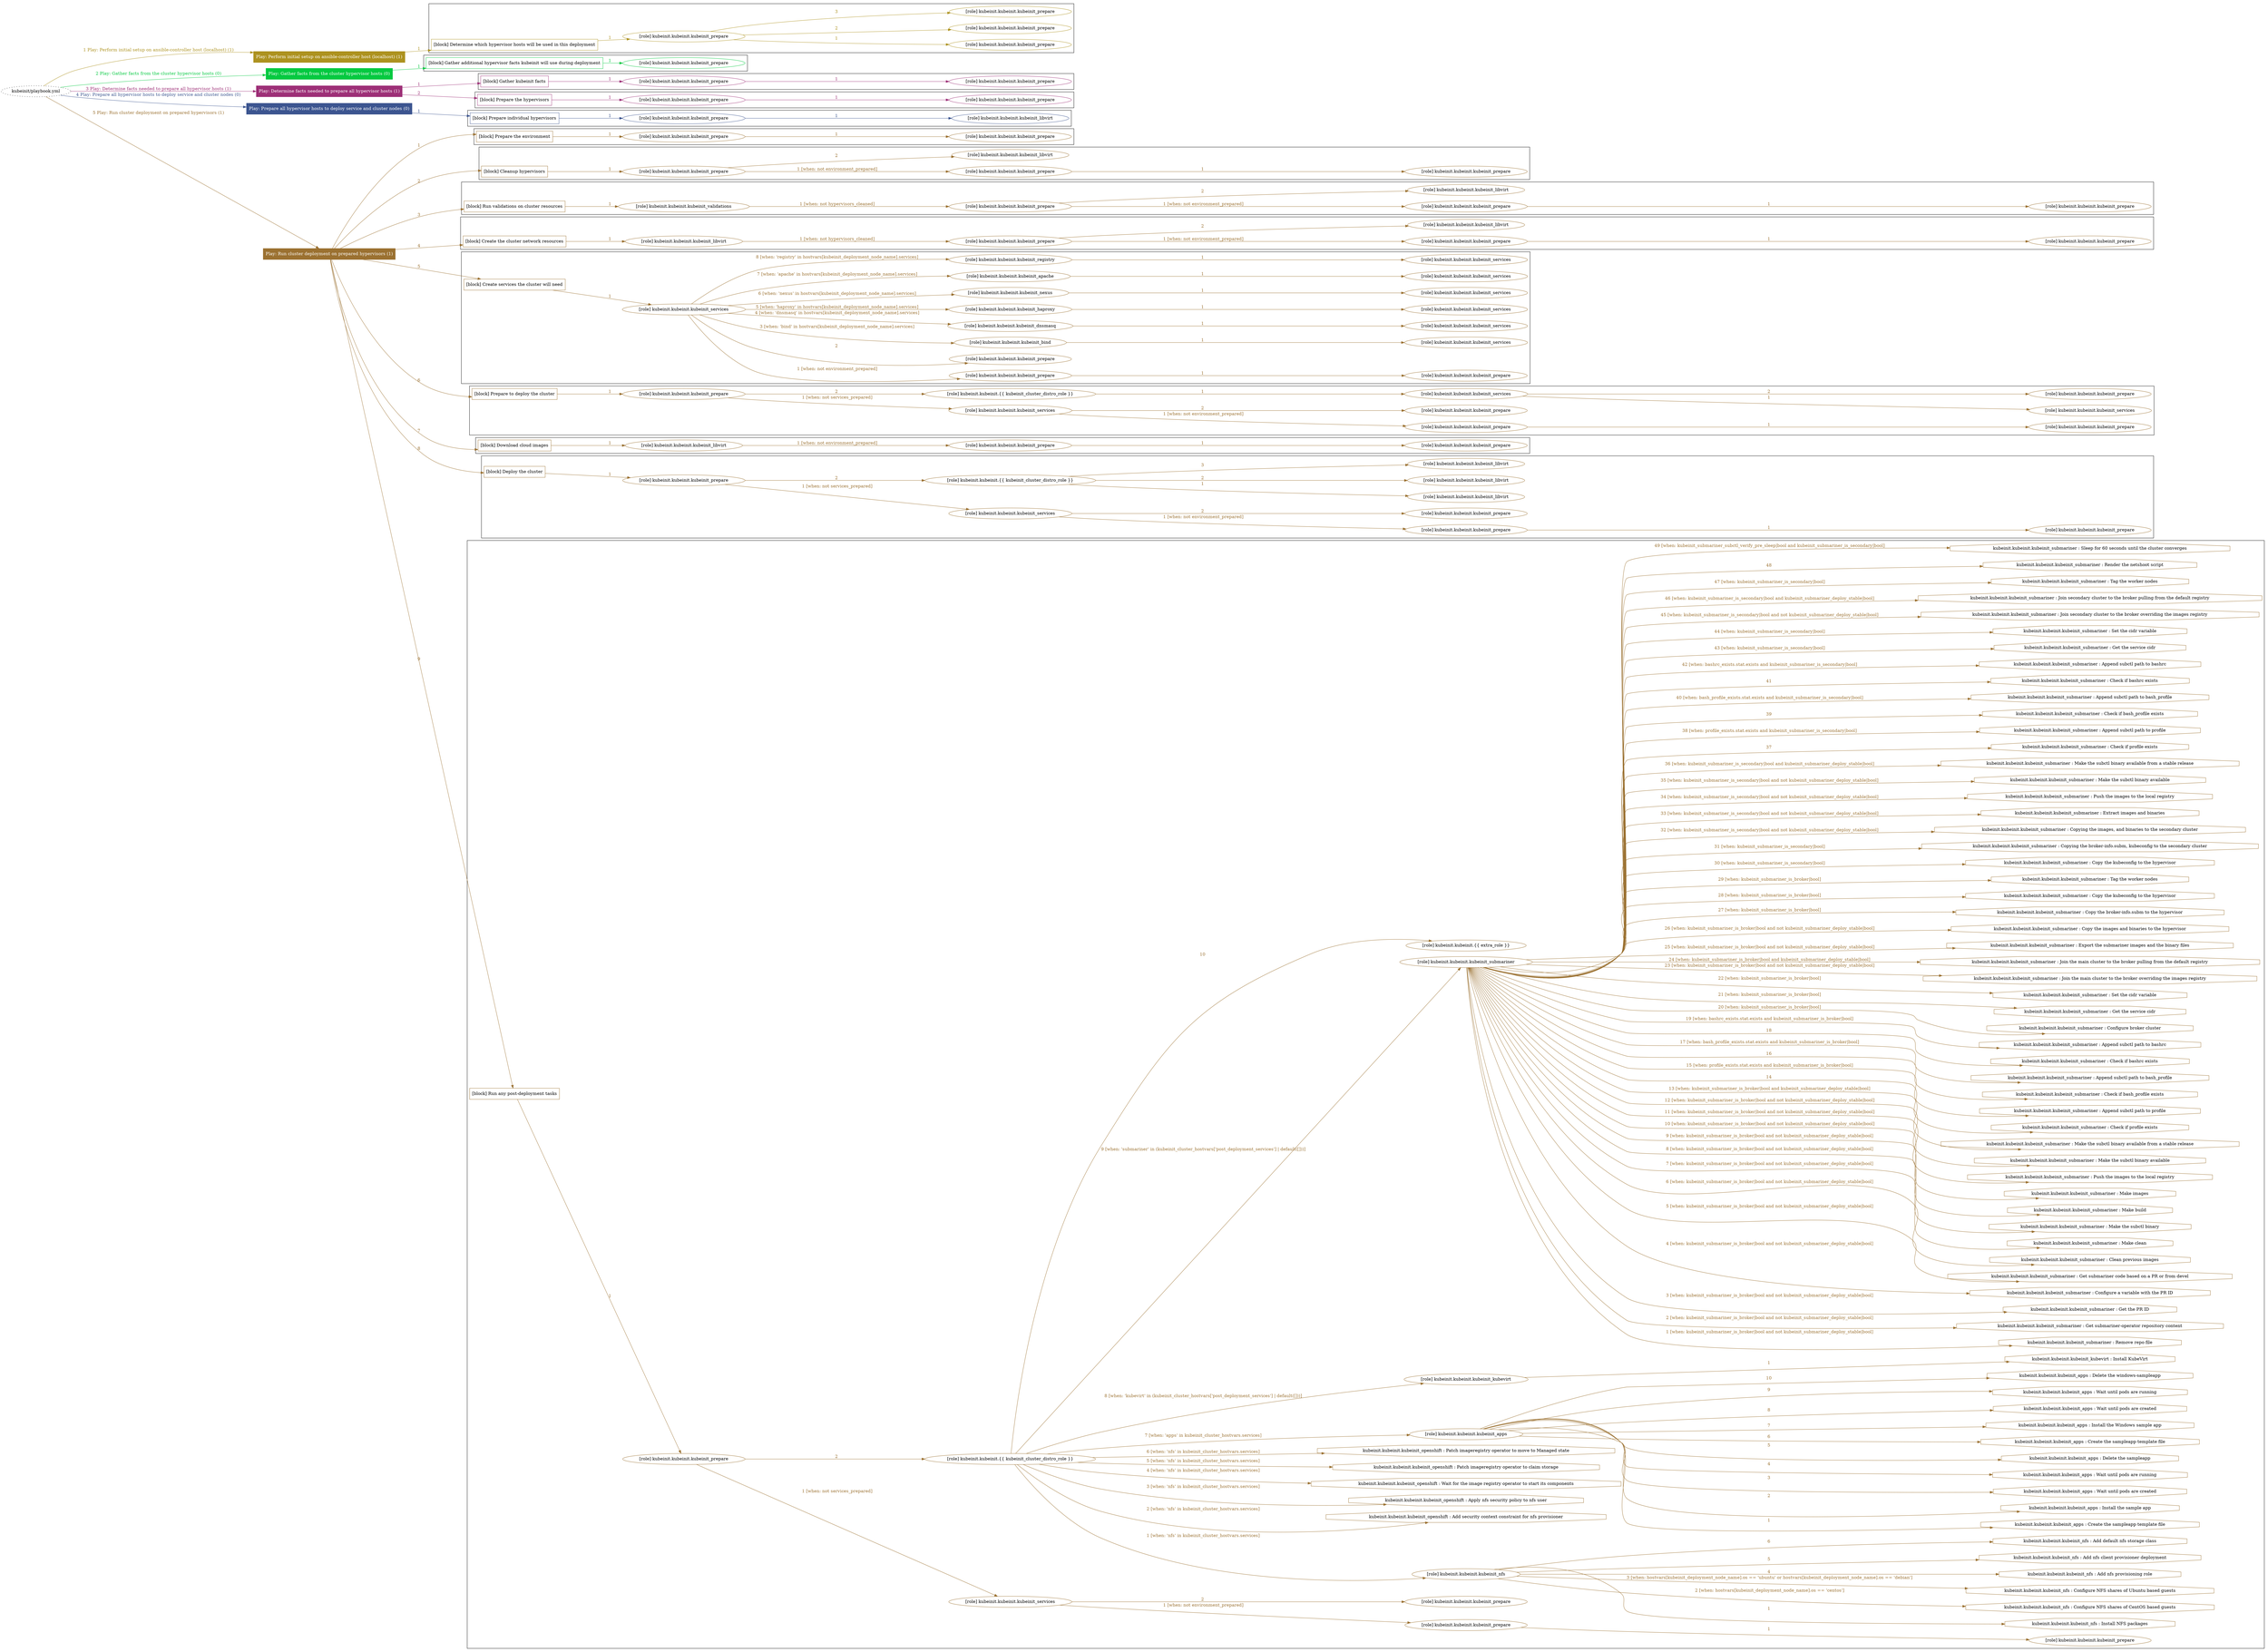 digraph {
	graph [concentrate=true ordering=in rankdir=LR ratio=fill]
	edge [esep=5 sep=10]
	"kubeinit/playbook.yml" [URL="/home/runner/work/kubeinit/kubeinit/kubeinit/playbook.yml" id=playbook_d8aefd8a style=dotted]
	"kubeinit/playbook.yml" -> play_9f67dcb0 [label="1 Play: Perform initial setup on ansible-controller host (localhost) (1)" color="#ad921f" fontcolor="#ad921f" id=edge_playbook_d8aefd8a_play_9f67dcb0 labeltooltip="1 Play: Perform initial setup on ansible-controller host (localhost) (1)" tooltip="1 Play: Perform initial setup on ansible-controller host (localhost) (1)"]
	subgraph "Play: Perform initial setup on ansible-controller host (localhost) (1)" {
		play_9f67dcb0 [label="Play: Perform initial setup on ansible-controller host (localhost) (1)" URL="/home/runner/work/kubeinit/kubeinit/kubeinit/playbook.yml" color="#ad921f" fontcolor="#ffffff" id=play_9f67dcb0 shape=box style=filled tooltip=localhost]
		play_9f67dcb0 -> block_b66a69ac [label=1 color="#ad921f" fontcolor="#ad921f" id=edge_1_play_9f67dcb0_block_b66a69ac labeltooltip=1 tooltip=1]
		subgraph cluster_block_b66a69ac {
			block_b66a69ac [label="[block] Determine which hypervisor hosts will be used in this deployment" URL="/home/runner/work/kubeinit/kubeinit/kubeinit/playbook.yml" color="#ad921f" id=block_b66a69ac labeltooltip="Determine which hypervisor hosts will be used in this deployment" shape=box tooltip="Determine which hypervisor hosts will be used in this deployment"]
			block_b66a69ac -> role_a796987f [label="1 " color="#ad921f" fontcolor="#ad921f" id=edge_1_block_b66a69ac_role_a796987f labeltooltip="1 " tooltip="1 "]
			subgraph "kubeinit.kubeinit.kubeinit_prepare" {
				role_a796987f [label="[role] kubeinit.kubeinit.kubeinit_prepare" URL="/home/runner/work/kubeinit/kubeinit/kubeinit/playbook.yml" color="#ad921f" id=role_a796987f tooltip="kubeinit.kubeinit.kubeinit_prepare"]
				role_a796987f -> role_40084c6c [label="1 " color="#ad921f" fontcolor="#ad921f" id=edge_1_role_a796987f_role_40084c6c labeltooltip="1 " tooltip="1 "]
				subgraph "kubeinit.kubeinit.kubeinit_prepare" {
					role_40084c6c [label="[role] kubeinit.kubeinit.kubeinit_prepare" URL="/home/runner/.ansible/collections/ansible_collections/kubeinit/kubeinit/roles/kubeinit_prepare/tasks/build_hypervisors_group.yml" color="#ad921f" id=role_40084c6c tooltip="kubeinit.kubeinit.kubeinit_prepare"]
				}
				role_a796987f -> role_5ac42c74 [label="2 " color="#ad921f" fontcolor="#ad921f" id=edge_2_role_a796987f_role_5ac42c74 labeltooltip="2 " tooltip="2 "]
				subgraph "kubeinit.kubeinit.kubeinit_prepare" {
					role_5ac42c74 [label="[role] kubeinit.kubeinit.kubeinit_prepare" URL="/home/runner/.ansible/collections/ansible_collections/kubeinit/kubeinit/roles/kubeinit_prepare/tasks/build_hypervisors_group.yml" color="#ad921f" id=role_5ac42c74 tooltip="kubeinit.kubeinit.kubeinit_prepare"]
				}
				role_a796987f -> role_3ba3d99f [label="3 " color="#ad921f" fontcolor="#ad921f" id=edge_3_role_a796987f_role_3ba3d99f labeltooltip="3 " tooltip="3 "]
				subgraph "kubeinit.kubeinit.kubeinit_prepare" {
					role_3ba3d99f [label="[role] kubeinit.kubeinit.kubeinit_prepare" URL="/home/runner/.ansible/collections/ansible_collections/kubeinit/kubeinit/roles/kubeinit_prepare/tasks/build_hypervisors_group.yml" color="#ad921f" id=role_3ba3d99f tooltip="kubeinit.kubeinit.kubeinit_prepare"]
				}
			}
		}
	}
	"kubeinit/playbook.yml" -> play_015a3b82 [label="2 Play: Gather facts from the cluster hypervisor hosts (0)" color="#03c940" fontcolor="#03c940" id=edge_playbook_d8aefd8a_play_015a3b82 labeltooltip="2 Play: Gather facts from the cluster hypervisor hosts (0)" tooltip="2 Play: Gather facts from the cluster hypervisor hosts (0)"]
	subgraph "Play: Gather facts from the cluster hypervisor hosts (0)" {
		play_015a3b82 [label="Play: Gather facts from the cluster hypervisor hosts (0)" URL="/home/runner/work/kubeinit/kubeinit/kubeinit/playbook.yml" color="#03c940" fontcolor="#ffffff" id=play_015a3b82 shape=box style=filled tooltip="Play: Gather facts from the cluster hypervisor hosts (0)"]
		play_015a3b82 -> block_0ee504e6 [label=1 color="#03c940" fontcolor="#03c940" id=edge_1_play_015a3b82_block_0ee504e6 labeltooltip=1 tooltip=1]
		subgraph cluster_block_0ee504e6 {
			block_0ee504e6 [label="[block] Gather additional hypervisor facts kubeinit will use during deployment" URL="/home/runner/work/kubeinit/kubeinit/kubeinit/playbook.yml" color="#03c940" id=block_0ee504e6 labeltooltip="Gather additional hypervisor facts kubeinit will use during deployment" shape=box tooltip="Gather additional hypervisor facts kubeinit will use during deployment"]
			block_0ee504e6 -> role_6fa0c759 [label="1 " color="#03c940" fontcolor="#03c940" id=edge_1_block_0ee504e6_role_6fa0c759 labeltooltip="1 " tooltip="1 "]
			subgraph "kubeinit.kubeinit.kubeinit_prepare" {
				role_6fa0c759 [label="[role] kubeinit.kubeinit.kubeinit_prepare" URL="/home/runner/work/kubeinit/kubeinit/kubeinit/playbook.yml" color="#03c940" id=role_6fa0c759 tooltip="kubeinit.kubeinit.kubeinit_prepare"]
			}
		}
	}
	"kubeinit/playbook.yml" -> play_325dd159 [label="3 Play: Determine facts needed to prepare all hypervisor hosts (1)" color="#9d2f77" fontcolor="#9d2f77" id=edge_playbook_d8aefd8a_play_325dd159 labeltooltip="3 Play: Determine facts needed to prepare all hypervisor hosts (1)" tooltip="3 Play: Determine facts needed to prepare all hypervisor hosts (1)"]
	subgraph "Play: Determine facts needed to prepare all hypervisor hosts (1)" {
		play_325dd159 [label="Play: Determine facts needed to prepare all hypervisor hosts (1)" URL="/home/runner/work/kubeinit/kubeinit/kubeinit/playbook.yml" color="#9d2f77" fontcolor="#ffffff" id=play_325dd159 shape=box style=filled tooltip=localhost]
		play_325dd159 -> block_d475216e [label=1 color="#9d2f77" fontcolor="#9d2f77" id=edge_1_play_325dd159_block_d475216e labeltooltip=1 tooltip=1]
		subgraph cluster_block_d475216e {
			block_d475216e [label="[block] Gather kubeinit facts" URL="/home/runner/work/kubeinit/kubeinit/kubeinit/playbook.yml" color="#9d2f77" id=block_d475216e labeltooltip="Gather kubeinit facts" shape=box tooltip="Gather kubeinit facts"]
			block_d475216e -> role_5a0d0af3 [label="1 " color="#9d2f77" fontcolor="#9d2f77" id=edge_1_block_d475216e_role_5a0d0af3 labeltooltip="1 " tooltip="1 "]
			subgraph "kubeinit.kubeinit.kubeinit_prepare" {
				role_5a0d0af3 [label="[role] kubeinit.kubeinit.kubeinit_prepare" URL="/home/runner/work/kubeinit/kubeinit/kubeinit/playbook.yml" color="#9d2f77" id=role_5a0d0af3 tooltip="kubeinit.kubeinit.kubeinit_prepare"]
				role_5a0d0af3 -> role_47a90dea [label="1 " color="#9d2f77" fontcolor="#9d2f77" id=edge_1_role_5a0d0af3_role_47a90dea labeltooltip="1 " tooltip="1 "]
				subgraph "kubeinit.kubeinit.kubeinit_prepare" {
					role_47a90dea [label="[role] kubeinit.kubeinit.kubeinit_prepare" URL="/home/runner/.ansible/collections/ansible_collections/kubeinit/kubeinit/roles/kubeinit_prepare/tasks/gather_kubeinit_facts.yml" color="#9d2f77" id=role_47a90dea tooltip="kubeinit.kubeinit.kubeinit_prepare"]
				}
			}
		}
		play_325dd159 -> block_d9e06caa [label=2 color="#9d2f77" fontcolor="#9d2f77" id=edge_2_play_325dd159_block_d9e06caa labeltooltip=2 tooltip=2]
		subgraph cluster_block_d9e06caa {
			block_d9e06caa [label="[block] Prepare the hypervisors" URL="/home/runner/work/kubeinit/kubeinit/kubeinit/playbook.yml" color="#9d2f77" id=block_d9e06caa labeltooltip="Prepare the hypervisors" shape=box tooltip="Prepare the hypervisors"]
			block_d9e06caa -> role_a4c6ecc2 [label="1 " color="#9d2f77" fontcolor="#9d2f77" id=edge_1_block_d9e06caa_role_a4c6ecc2 labeltooltip="1 " tooltip="1 "]
			subgraph "kubeinit.kubeinit.kubeinit_prepare" {
				role_a4c6ecc2 [label="[role] kubeinit.kubeinit.kubeinit_prepare" URL="/home/runner/work/kubeinit/kubeinit/kubeinit/playbook.yml" color="#9d2f77" id=role_a4c6ecc2 tooltip="kubeinit.kubeinit.kubeinit_prepare"]
				role_a4c6ecc2 -> role_7605a0ff [label="1 " color="#9d2f77" fontcolor="#9d2f77" id=edge_1_role_a4c6ecc2_role_7605a0ff labeltooltip="1 " tooltip="1 "]
				subgraph "kubeinit.kubeinit.kubeinit_prepare" {
					role_7605a0ff [label="[role] kubeinit.kubeinit.kubeinit_prepare" URL="/home/runner/.ansible/collections/ansible_collections/kubeinit/kubeinit/roles/kubeinit_prepare/tasks/gather_kubeinit_facts.yml" color="#9d2f77" id=role_7605a0ff tooltip="kubeinit.kubeinit.kubeinit_prepare"]
				}
			}
		}
	}
	"kubeinit/playbook.yml" -> play_2c9476e0 [label="4 Play: Prepare all hypervisor hosts to deploy service and cluster nodes (0)" color="#3c5590" fontcolor="#3c5590" id=edge_playbook_d8aefd8a_play_2c9476e0 labeltooltip="4 Play: Prepare all hypervisor hosts to deploy service and cluster nodes (0)" tooltip="4 Play: Prepare all hypervisor hosts to deploy service and cluster nodes (0)"]
	subgraph "Play: Prepare all hypervisor hosts to deploy service and cluster nodes (0)" {
		play_2c9476e0 [label="Play: Prepare all hypervisor hosts to deploy service and cluster nodes (0)" URL="/home/runner/work/kubeinit/kubeinit/kubeinit/playbook.yml" color="#3c5590" fontcolor="#ffffff" id=play_2c9476e0 shape=box style=filled tooltip="Play: Prepare all hypervisor hosts to deploy service and cluster nodes (0)"]
		play_2c9476e0 -> block_955d2839 [label=1 color="#3c5590" fontcolor="#3c5590" id=edge_1_play_2c9476e0_block_955d2839 labeltooltip=1 tooltip=1]
		subgraph cluster_block_955d2839 {
			block_955d2839 [label="[block] Prepare individual hypervisors" URL="/home/runner/work/kubeinit/kubeinit/kubeinit/playbook.yml" color="#3c5590" id=block_955d2839 labeltooltip="Prepare individual hypervisors" shape=box tooltip="Prepare individual hypervisors"]
			block_955d2839 -> role_38e7b268 [label="1 " color="#3c5590" fontcolor="#3c5590" id=edge_1_block_955d2839_role_38e7b268 labeltooltip="1 " tooltip="1 "]
			subgraph "kubeinit.kubeinit.kubeinit_prepare" {
				role_38e7b268 [label="[role] kubeinit.kubeinit.kubeinit_prepare" URL="/home/runner/work/kubeinit/kubeinit/kubeinit/playbook.yml" color="#3c5590" id=role_38e7b268 tooltip="kubeinit.kubeinit.kubeinit_prepare"]
				role_38e7b268 -> role_31c1af8d [label="1 " color="#3c5590" fontcolor="#3c5590" id=edge_1_role_38e7b268_role_31c1af8d labeltooltip="1 " tooltip="1 "]
				subgraph "kubeinit.kubeinit.kubeinit_libvirt" {
					role_31c1af8d [label="[role] kubeinit.kubeinit.kubeinit_libvirt" URL="/home/runner/.ansible/collections/ansible_collections/kubeinit/kubeinit/roles/kubeinit_prepare/tasks/prepare_hypervisor.yml" color="#3c5590" id=role_31c1af8d tooltip="kubeinit.kubeinit.kubeinit_libvirt"]
				}
			}
		}
	}
	"kubeinit/playbook.yml" -> play_841d60fb [label="5 Play: Run cluster deployment on prepared hypervisors (1)" color="#9b7131" fontcolor="#9b7131" id=edge_playbook_d8aefd8a_play_841d60fb labeltooltip="5 Play: Run cluster deployment on prepared hypervisors (1)" tooltip="5 Play: Run cluster deployment on prepared hypervisors (1)"]
	subgraph "Play: Run cluster deployment on prepared hypervisors (1)" {
		play_841d60fb [label="Play: Run cluster deployment on prepared hypervisors (1)" URL="/home/runner/work/kubeinit/kubeinit/kubeinit/playbook.yml" color="#9b7131" fontcolor="#ffffff" id=play_841d60fb shape=box style=filled tooltip=localhost]
		play_841d60fb -> block_7b17485f [label=1 color="#9b7131" fontcolor="#9b7131" id=edge_1_play_841d60fb_block_7b17485f labeltooltip=1 tooltip=1]
		subgraph cluster_block_7b17485f {
			block_7b17485f [label="[block] Prepare the environment" URL="/home/runner/work/kubeinit/kubeinit/kubeinit/playbook.yml" color="#9b7131" id=block_7b17485f labeltooltip="Prepare the environment" shape=box tooltip="Prepare the environment"]
			block_7b17485f -> role_919304f4 [label="1 " color="#9b7131" fontcolor="#9b7131" id=edge_1_block_7b17485f_role_919304f4 labeltooltip="1 " tooltip="1 "]
			subgraph "kubeinit.kubeinit.kubeinit_prepare" {
				role_919304f4 [label="[role] kubeinit.kubeinit.kubeinit_prepare" URL="/home/runner/work/kubeinit/kubeinit/kubeinit/playbook.yml" color="#9b7131" id=role_919304f4 tooltip="kubeinit.kubeinit.kubeinit_prepare"]
				role_919304f4 -> role_0bf53267 [label="1 " color="#9b7131" fontcolor="#9b7131" id=edge_1_role_919304f4_role_0bf53267 labeltooltip="1 " tooltip="1 "]
				subgraph "kubeinit.kubeinit.kubeinit_prepare" {
					role_0bf53267 [label="[role] kubeinit.kubeinit.kubeinit_prepare" URL="/home/runner/.ansible/collections/ansible_collections/kubeinit/kubeinit/roles/kubeinit_prepare/tasks/gather_kubeinit_facts.yml" color="#9b7131" id=role_0bf53267 tooltip="kubeinit.kubeinit.kubeinit_prepare"]
				}
			}
		}
		play_841d60fb -> block_e0f0a9d6 [label=2 color="#9b7131" fontcolor="#9b7131" id=edge_2_play_841d60fb_block_e0f0a9d6 labeltooltip=2 tooltip=2]
		subgraph cluster_block_e0f0a9d6 {
			block_e0f0a9d6 [label="[block] Cleanup hypervisors" URL="/home/runner/work/kubeinit/kubeinit/kubeinit/playbook.yml" color="#9b7131" id=block_e0f0a9d6 labeltooltip="Cleanup hypervisors" shape=box tooltip="Cleanup hypervisors"]
			block_e0f0a9d6 -> role_e61c960a [label="1 " color="#9b7131" fontcolor="#9b7131" id=edge_1_block_e0f0a9d6_role_e61c960a labeltooltip="1 " tooltip="1 "]
			subgraph "kubeinit.kubeinit.kubeinit_prepare" {
				role_e61c960a [label="[role] kubeinit.kubeinit.kubeinit_prepare" URL="/home/runner/work/kubeinit/kubeinit/kubeinit/playbook.yml" color="#9b7131" id=role_e61c960a tooltip="kubeinit.kubeinit.kubeinit_prepare"]
				role_e61c960a -> role_242bfb99 [label="1 [when: not environment_prepared]" color="#9b7131" fontcolor="#9b7131" id=edge_1_role_e61c960a_role_242bfb99 labeltooltip="1 [when: not environment_prepared]" tooltip="1 [when: not environment_prepared]"]
				subgraph "kubeinit.kubeinit.kubeinit_prepare" {
					role_242bfb99 [label="[role] kubeinit.kubeinit.kubeinit_prepare" URL="/home/runner/.ansible/collections/ansible_collections/kubeinit/kubeinit/roles/kubeinit_prepare/tasks/cleanup_hypervisors.yml" color="#9b7131" id=role_242bfb99 tooltip="kubeinit.kubeinit.kubeinit_prepare"]
					role_242bfb99 -> role_8b5bc8eb [label="1 " color="#9b7131" fontcolor="#9b7131" id=edge_1_role_242bfb99_role_8b5bc8eb labeltooltip="1 " tooltip="1 "]
					subgraph "kubeinit.kubeinit.kubeinit_prepare" {
						role_8b5bc8eb [label="[role] kubeinit.kubeinit.kubeinit_prepare" URL="/home/runner/.ansible/collections/ansible_collections/kubeinit/kubeinit/roles/kubeinit_prepare/tasks/gather_kubeinit_facts.yml" color="#9b7131" id=role_8b5bc8eb tooltip="kubeinit.kubeinit.kubeinit_prepare"]
					}
				}
				role_e61c960a -> role_37ee5f97 [label="2 " color="#9b7131" fontcolor="#9b7131" id=edge_2_role_e61c960a_role_37ee5f97 labeltooltip="2 " tooltip="2 "]
				subgraph "kubeinit.kubeinit.kubeinit_libvirt" {
					role_37ee5f97 [label="[role] kubeinit.kubeinit.kubeinit_libvirt" URL="/home/runner/.ansible/collections/ansible_collections/kubeinit/kubeinit/roles/kubeinit_prepare/tasks/cleanup_hypervisors.yml" color="#9b7131" id=role_37ee5f97 tooltip="kubeinit.kubeinit.kubeinit_libvirt"]
				}
			}
		}
		play_841d60fb -> block_bdade73b [label=3 color="#9b7131" fontcolor="#9b7131" id=edge_3_play_841d60fb_block_bdade73b labeltooltip=3 tooltip=3]
		subgraph cluster_block_bdade73b {
			block_bdade73b [label="[block] Run validations on cluster resources" URL="/home/runner/work/kubeinit/kubeinit/kubeinit/playbook.yml" color="#9b7131" id=block_bdade73b labeltooltip="Run validations on cluster resources" shape=box tooltip="Run validations on cluster resources"]
			block_bdade73b -> role_57ad8d24 [label="1 " color="#9b7131" fontcolor="#9b7131" id=edge_1_block_bdade73b_role_57ad8d24 labeltooltip="1 " tooltip="1 "]
			subgraph "kubeinit.kubeinit.kubeinit_validations" {
				role_57ad8d24 [label="[role] kubeinit.kubeinit.kubeinit_validations" URL="/home/runner/work/kubeinit/kubeinit/kubeinit/playbook.yml" color="#9b7131" id=role_57ad8d24 tooltip="kubeinit.kubeinit.kubeinit_validations"]
				role_57ad8d24 -> role_46e52935 [label="1 [when: not hypervisors_cleaned]" color="#9b7131" fontcolor="#9b7131" id=edge_1_role_57ad8d24_role_46e52935 labeltooltip="1 [when: not hypervisors_cleaned]" tooltip="1 [when: not hypervisors_cleaned]"]
				subgraph "kubeinit.kubeinit.kubeinit_prepare" {
					role_46e52935 [label="[role] kubeinit.kubeinit.kubeinit_prepare" URL="/home/runner/.ansible/collections/ansible_collections/kubeinit/kubeinit/roles/kubeinit_validations/tasks/main.yml" color="#9b7131" id=role_46e52935 tooltip="kubeinit.kubeinit.kubeinit_prepare"]
					role_46e52935 -> role_fa080ae9 [label="1 [when: not environment_prepared]" color="#9b7131" fontcolor="#9b7131" id=edge_1_role_46e52935_role_fa080ae9 labeltooltip="1 [when: not environment_prepared]" tooltip="1 [when: not environment_prepared]"]
					subgraph "kubeinit.kubeinit.kubeinit_prepare" {
						role_fa080ae9 [label="[role] kubeinit.kubeinit.kubeinit_prepare" URL="/home/runner/.ansible/collections/ansible_collections/kubeinit/kubeinit/roles/kubeinit_prepare/tasks/cleanup_hypervisors.yml" color="#9b7131" id=role_fa080ae9 tooltip="kubeinit.kubeinit.kubeinit_prepare"]
						role_fa080ae9 -> role_e1507897 [label="1 " color="#9b7131" fontcolor="#9b7131" id=edge_1_role_fa080ae9_role_e1507897 labeltooltip="1 " tooltip="1 "]
						subgraph "kubeinit.kubeinit.kubeinit_prepare" {
							role_e1507897 [label="[role] kubeinit.kubeinit.kubeinit_prepare" URL="/home/runner/.ansible/collections/ansible_collections/kubeinit/kubeinit/roles/kubeinit_prepare/tasks/gather_kubeinit_facts.yml" color="#9b7131" id=role_e1507897 tooltip="kubeinit.kubeinit.kubeinit_prepare"]
						}
					}
					role_46e52935 -> role_021c45ac [label="2 " color="#9b7131" fontcolor="#9b7131" id=edge_2_role_46e52935_role_021c45ac labeltooltip="2 " tooltip="2 "]
					subgraph "kubeinit.kubeinit.kubeinit_libvirt" {
						role_021c45ac [label="[role] kubeinit.kubeinit.kubeinit_libvirt" URL="/home/runner/.ansible/collections/ansible_collections/kubeinit/kubeinit/roles/kubeinit_prepare/tasks/cleanup_hypervisors.yml" color="#9b7131" id=role_021c45ac tooltip="kubeinit.kubeinit.kubeinit_libvirt"]
					}
				}
			}
		}
		play_841d60fb -> block_a53e8d9a [label=4 color="#9b7131" fontcolor="#9b7131" id=edge_4_play_841d60fb_block_a53e8d9a labeltooltip=4 tooltip=4]
		subgraph cluster_block_a53e8d9a {
			block_a53e8d9a [label="[block] Create the cluster network resources" URL="/home/runner/work/kubeinit/kubeinit/kubeinit/playbook.yml" color="#9b7131" id=block_a53e8d9a labeltooltip="Create the cluster network resources" shape=box tooltip="Create the cluster network resources"]
			block_a53e8d9a -> role_168890cd [label="1 " color="#9b7131" fontcolor="#9b7131" id=edge_1_block_a53e8d9a_role_168890cd labeltooltip="1 " tooltip="1 "]
			subgraph "kubeinit.kubeinit.kubeinit_libvirt" {
				role_168890cd [label="[role] kubeinit.kubeinit.kubeinit_libvirt" URL="/home/runner/work/kubeinit/kubeinit/kubeinit/playbook.yml" color="#9b7131" id=role_168890cd tooltip="kubeinit.kubeinit.kubeinit_libvirt"]
				role_168890cd -> role_a2a6c48c [label="1 [when: not hypervisors_cleaned]" color="#9b7131" fontcolor="#9b7131" id=edge_1_role_168890cd_role_a2a6c48c labeltooltip="1 [when: not hypervisors_cleaned]" tooltip="1 [when: not hypervisors_cleaned]"]
				subgraph "kubeinit.kubeinit.kubeinit_prepare" {
					role_a2a6c48c [label="[role] kubeinit.kubeinit.kubeinit_prepare" URL="/home/runner/.ansible/collections/ansible_collections/kubeinit/kubeinit/roles/kubeinit_libvirt/tasks/create_network.yml" color="#9b7131" id=role_a2a6c48c tooltip="kubeinit.kubeinit.kubeinit_prepare"]
					role_a2a6c48c -> role_e8875681 [label="1 [when: not environment_prepared]" color="#9b7131" fontcolor="#9b7131" id=edge_1_role_a2a6c48c_role_e8875681 labeltooltip="1 [when: not environment_prepared]" tooltip="1 [when: not environment_prepared]"]
					subgraph "kubeinit.kubeinit.kubeinit_prepare" {
						role_e8875681 [label="[role] kubeinit.kubeinit.kubeinit_prepare" URL="/home/runner/.ansible/collections/ansible_collections/kubeinit/kubeinit/roles/kubeinit_prepare/tasks/cleanup_hypervisors.yml" color="#9b7131" id=role_e8875681 tooltip="kubeinit.kubeinit.kubeinit_prepare"]
						role_e8875681 -> role_abb473fc [label="1 " color="#9b7131" fontcolor="#9b7131" id=edge_1_role_e8875681_role_abb473fc labeltooltip="1 " tooltip="1 "]
						subgraph "kubeinit.kubeinit.kubeinit_prepare" {
							role_abb473fc [label="[role] kubeinit.kubeinit.kubeinit_prepare" URL="/home/runner/.ansible/collections/ansible_collections/kubeinit/kubeinit/roles/kubeinit_prepare/tasks/gather_kubeinit_facts.yml" color="#9b7131" id=role_abb473fc tooltip="kubeinit.kubeinit.kubeinit_prepare"]
						}
					}
					role_a2a6c48c -> role_bf24386e [label="2 " color="#9b7131" fontcolor="#9b7131" id=edge_2_role_a2a6c48c_role_bf24386e labeltooltip="2 " tooltip="2 "]
					subgraph "kubeinit.kubeinit.kubeinit_libvirt" {
						role_bf24386e [label="[role] kubeinit.kubeinit.kubeinit_libvirt" URL="/home/runner/.ansible/collections/ansible_collections/kubeinit/kubeinit/roles/kubeinit_prepare/tasks/cleanup_hypervisors.yml" color="#9b7131" id=role_bf24386e tooltip="kubeinit.kubeinit.kubeinit_libvirt"]
					}
				}
			}
		}
		play_841d60fb -> block_9406df5c [label=5 color="#9b7131" fontcolor="#9b7131" id=edge_5_play_841d60fb_block_9406df5c labeltooltip=5 tooltip=5]
		subgraph cluster_block_9406df5c {
			block_9406df5c [label="[block] Create services the cluster will need" URL="/home/runner/work/kubeinit/kubeinit/kubeinit/playbook.yml" color="#9b7131" id=block_9406df5c labeltooltip="Create services the cluster will need" shape=box tooltip="Create services the cluster will need"]
			block_9406df5c -> role_94504f5c [label="1 " color="#9b7131" fontcolor="#9b7131" id=edge_1_block_9406df5c_role_94504f5c labeltooltip="1 " tooltip="1 "]
			subgraph "kubeinit.kubeinit.kubeinit_services" {
				role_94504f5c [label="[role] kubeinit.kubeinit.kubeinit_services" URL="/home/runner/work/kubeinit/kubeinit/kubeinit/playbook.yml" color="#9b7131" id=role_94504f5c tooltip="kubeinit.kubeinit.kubeinit_services"]
				role_94504f5c -> role_ce6d77cd [label="1 [when: not environment_prepared]" color="#9b7131" fontcolor="#9b7131" id=edge_1_role_94504f5c_role_ce6d77cd labeltooltip="1 [when: not environment_prepared]" tooltip="1 [when: not environment_prepared]"]
				subgraph "kubeinit.kubeinit.kubeinit_prepare" {
					role_ce6d77cd [label="[role] kubeinit.kubeinit.kubeinit_prepare" URL="/home/runner/.ansible/collections/ansible_collections/kubeinit/kubeinit/roles/kubeinit_services/tasks/main.yml" color="#9b7131" id=role_ce6d77cd tooltip="kubeinit.kubeinit.kubeinit_prepare"]
					role_ce6d77cd -> role_7d419d46 [label="1 " color="#9b7131" fontcolor="#9b7131" id=edge_1_role_ce6d77cd_role_7d419d46 labeltooltip="1 " tooltip="1 "]
					subgraph "kubeinit.kubeinit.kubeinit_prepare" {
						role_7d419d46 [label="[role] kubeinit.kubeinit.kubeinit_prepare" URL="/home/runner/.ansible/collections/ansible_collections/kubeinit/kubeinit/roles/kubeinit_prepare/tasks/gather_kubeinit_facts.yml" color="#9b7131" id=role_7d419d46 tooltip="kubeinit.kubeinit.kubeinit_prepare"]
					}
				}
				role_94504f5c -> role_155a55e3 [label="2 " color="#9b7131" fontcolor="#9b7131" id=edge_2_role_94504f5c_role_155a55e3 labeltooltip="2 " tooltip="2 "]
				subgraph "kubeinit.kubeinit.kubeinit_prepare" {
					role_155a55e3 [label="[role] kubeinit.kubeinit.kubeinit_prepare" URL="/home/runner/.ansible/collections/ansible_collections/kubeinit/kubeinit/roles/kubeinit_services/tasks/00_create_service_pod.yml" color="#9b7131" id=role_155a55e3 tooltip="kubeinit.kubeinit.kubeinit_prepare"]
				}
				role_94504f5c -> role_6eaecd99 [label="3 [when: 'bind' in hostvars[kubeinit_deployment_node_name].services]" color="#9b7131" fontcolor="#9b7131" id=edge_3_role_94504f5c_role_6eaecd99 labeltooltip="3 [when: 'bind' in hostvars[kubeinit_deployment_node_name].services]" tooltip="3 [when: 'bind' in hostvars[kubeinit_deployment_node_name].services]"]
				subgraph "kubeinit.kubeinit.kubeinit_bind" {
					role_6eaecd99 [label="[role] kubeinit.kubeinit.kubeinit_bind" URL="/home/runner/.ansible/collections/ansible_collections/kubeinit/kubeinit/roles/kubeinit_services/tasks/start_services_containers.yml" color="#9b7131" id=role_6eaecd99 tooltip="kubeinit.kubeinit.kubeinit_bind"]
					role_6eaecd99 -> role_f6b5a6c3 [label="1 " color="#9b7131" fontcolor="#9b7131" id=edge_1_role_6eaecd99_role_f6b5a6c3 labeltooltip="1 " tooltip="1 "]
					subgraph "kubeinit.kubeinit.kubeinit_services" {
						role_f6b5a6c3 [label="[role] kubeinit.kubeinit.kubeinit_services" URL="/home/runner/.ansible/collections/ansible_collections/kubeinit/kubeinit/roles/kubeinit_bind/tasks/main.yml" color="#9b7131" id=role_f6b5a6c3 tooltip="kubeinit.kubeinit.kubeinit_services"]
					}
				}
				role_94504f5c -> role_d448e199 [label="4 [when: 'dnsmasq' in hostvars[kubeinit_deployment_node_name].services]" color="#9b7131" fontcolor="#9b7131" id=edge_4_role_94504f5c_role_d448e199 labeltooltip="4 [when: 'dnsmasq' in hostvars[kubeinit_deployment_node_name].services]" tooltip="4 [when: 'dnsmasq' in hostvars[kubeinit_deployment_node_name].services]"]
				subgraph "kubeinit.kubeinit.kubeinit_dnsmasq" {
					role_d448e199 [label="[role] kubeinit.kubeinit.kubeinit_dnsmasq" URL="/home/runner/.ansible/collections/ansible_collections/kubeinit/kubeinit/roles/kubeinit_services/tasks/start_services_containers.yml" color="#9b7131" id=role_d448e199 tooltip="kubeinit.kubeinit.kubeinit_dnsmasq"]
					role_d448e199 -> role_def38e62 [label="1 " color="#9b7131" fontcolor="#9b7131" id=edge_1_role_d448e199_role_def38e62 labeltooltip="1 " tooltip="1 "]
					subgraph "kubeinit.kubeinit.kubeinit_services" {
						role_def38e62 [label="[role] kubeinit.kubeinit.kubeinit_services" URL="/home/runner/.ansible/collections/ansible_collections/kubeinit/kubeinit/roles/kubeinit_dnsmasq/tasks/main.yml" color="#9b7131" id=role_def38e62 tooltip="kubeinit.kubeinit.kubeinit_services"]
					}
				}
				role_94504f5c -> role_71f55a88 [label="5 [when: 'haproxy' in hostvars[kubeinit_deployment_node_name].services]" color="#9b7131" fontcolor="#9b7131" id=edge_5_role_94504f5c_role_71f55a88 labeltooltip="5 [when: 'haproxy' in hostvars[kubeinit_deployment_node_name].services]" tooltip="5 [when: 'haproxy' in hostvars[kubeinit_deployment_node_name].services]"]
				subgraph "kubeinit.kubeinit.kubeinit_haproxy" {
					role_71f55a88 [label="[role] kubeinit.kubeinit.kubeinit_haproxy" URL="/home/runner/.ansible/collections/ansible_collections/kubeinit/kubeinit/roles/kubeinit_services/tasks/start_services_containers.yml" color="#9b7131" id=role_71f55a88 tooltip="kubeinit.kubeinit.kubeinit_haproxy"]
					role_71f55a88 -> role_cb90827a [label="1 " color="#9b7131" fontcolor="#9b7131" id=edge_1_role_71f55a88_role_cb90827a labeltooltip="1 " tooltip="1 "]
					subgraph "kubeinit.kubeinit.kubeinit_services" {
						role_cb90827a [label="[role] kubeinit.kubeinit.kubeinit_services" URL="/home/runner/.ansible/collections/ansible_collections/kubeinit/kubeinit/roles/kubeinit_haproxy/tasks/main.yml" color="#9b7131" id=role_cb90827a tooltip="kubeinit.kubeinit.kubeinit_services"]
					}
				}
				role_94504f5c -> role_81190968 [label="6 [when: 'nexus' in hostvars[kubeinit_deployment_node_name].services]" color="#9b7131" fontcolor="#9b7131" id=edge_6_role_94504f5c_role_81190968 labeltooltip="6 [when: 'nexus' in hostvars[kubeinit_deployment_node_name].services]" tooltip="6 [when: 'nexus' in hostvars[kubeinit_deployment_node_name].services]"]
				subgraph "kubeinit.kubeinit.kubeinit_nexus" {
					role_81190968 [label="[role] kubeinit.kubeinit.kubeinit_nexus" URL="/home/runner/.ansible/collections/ansible_collections/kubeinit/kubeinit/roles/kubeinit_services/tasks/start_services_containers.yml" color="#9b7131" id=role_81190968 tooltip="kubeinit.kubeinit.kubeinit_nexus"]
					role_81190968 -> role_0f0e727b [label="1 " color="#9b7131" fontcolor="#9b7131" id=edge_1_role_81190968_role_0f0e727b labeltooltip="1 " tooltip="1 "]
					subgraph "kubeinit.kubeinit.kubeinit_services" {
						role_0f0e727b [label="[role] kubeinit.kubeinit.kubeinit_services" URL="/home/runner/.ansible/collections/ansible_collections/kubeinit/kubeinit/roles/kubeinit_nexus/tasks/main.yml" color="#9b7131" id=role_0f0e727b tooltip="kubeinit.kubeinit.kubeinit_services"]
					}
				}
				role_94504f5c -> role_b43c4063 [label="7 [when: 'apache' in hostvars[kubeinit_deployment_node_name].services]" color="#9b7131" fontcolor="#9b7131" id=edge_7_role_94504f5c_role_b43c4063 labeltooltip="7 [when: 'apache' in hostvars[kubeinit_deployment_node_name].services]" tooltip="7 [when: 'apache' in hostvars[kubeinit_deployment_node_name].services]"]
				subgraph "kubeinit.kubeinit.kubeinit_apache" {
					role_b43c4063 [label="[role] kubeinit.kubeinit.kubeinit_apache" URL="/home/runner/.ansible/collections/ansible_collections/kubeinit/kubeinit/roles/kubeinit_services/tasks/start_services_containers.yml" color="#9b7131" id=role_b43c4063 tooltip="kubeinit.kubeinit.kubeinit_apache"]
					role_b43c4063 -> role_6763ca3a [label="1 " color="#9b7131" fontcolor="#9b7131" id=edge_1_role_b43c4063_role_6763ca3a labeltooltip="1 " tooltip="1 "]
					subgraph "kubeinit.kubeinit.kubeinit_services" {
						role_6763ca3a [label="[role] kubeinit.kubeinit.kubeinit_services" URL="/home/runner/.ansible/collections/ansible_collections/kubeinit/kubeinit/roles/kubeinit_apache/tasks/main.yml" color="#9b7131" id=role_6763ca3a tooltip="kubeinit.kubeinit.kubeinit_services"]
					}
				}
				role_94504f5c -> role_67663f85 [label="8 [when: 'registry' in hostvars[kubeinit_deployment_node_name].services]" color="#9b7131" fontcolor="#9b7131" id=edge_8_role_94504f5c_role_67663f85 labeltooltip="8 [when: 'registry' in hostvars[kubeinit_deployment_node_name].services]" tooltip="8 [when: 'registry' in hostvars[kubeinit_deployment_node_name].services]"]
				subgraph "kubeinit.kubeinit.kubeinit_registry" {
					role_67663f85 [label="[role] kubeinit.kubeinit.kubeinit_registry" URL="/home/runner/.ansible/collections/ansible_collections/kubeinit/kubeinit/roles/kubeinit_services/tasks/start_services_containers.yml" color="#9b7131" id=role_67663f85 tooltip="kubeinit.kubeinit.kubeinit_registry"]
					role_67663f85 -> role_a41fdd74 [label="1 " color="#9b7131" fontcolor="#9b7131" id=edge_1_role_67663f85_role_a41fdd74 labeltooltip="1 " tooltip="1 "]
					subgraph "kubeinit.kubeinit.kubeinit_services" {
						role_a41fdd74 [label="[role] kubeinit.kubeinit.kubeinit_services" URL="/home/runner/.ansible/collections/ansible_collections/kubeinit/kubeinit/roles/kubeinit_registry/tasks/main.yml" color="#9b7131" id=role_a41fdd74 tooltip="kubeinit.kubeinit.kubeinit_services"]
					}
				}
			}
		}
		play_841d60fb -> block_1ced011c [label=6 color="#9b7131" fontcolor="#9b7131" id=edge_6_play_841d60fb_block_1ced011c labeltooltip=6 tooltip=6]
		subgraph cluster_block_1ced011c {
			block_1ced011c [label="[block] Prepare to deploy the cluster" URL="/home/runner/work/kubeinit/kubeinit/kubeinit/playbook.yml" color="#9b7131" id=block_1ced011c labeltooltip="Prepare to deploy the cluster" shape=box tooltip="Prepare to deploy the cluster"]
			block_1ced011c -> role_28b9a66b [label="1 " color="#9b7131" fontcolor="#9b7131" id=edge_1_block_1ced011c_role_28b9a66b labeltooltip="1 " tooltip="1 "]
			subgraph "kubeinit.kubeinit.kubeinit_prepare" {
				role_28b9a66b [label="[role] kubeinit.kubeinit.kubeinit_prepare" URL="/home/runner/work/kubeinit/kubeinit/kubeinit/playbook.yml" color="#9b7131" id=role_28b9a66b tooltip="kubeinit.kubeinit.kubeinit_prepare"]
				role_28b9a66b -> role_3e014d5f [label="1 [when: not services_prepared]" color="#9b7131" fontcolor="#9b7131" id=edge_1_role_28b9a66b_role_3e014d5f labeltooltip="1 [when: not services_prepared]" tooltip="1 [when: not services_prepared]"]
				subgraph "kubeinit.kubeinit.kubeinit_services" {
					role_3e014d5f [label="[role] kubeinit.kubeinit.kubeinit_services" URL="/home/runner/.ansible/collections/ansible_collections/kubeinit/kubeinit/roles/kubeinit_prepare/tasks/prepare_cluster.yml" color="#9b7131" id=role_3e014d5f tooltip="kubeinit.kubeinit.kubeinit_services"]
					role_3e014d5f -> role_475a6b5f [label="1 [when: not environment_prepared]" color="#9b7131" fontcolor="#9b7131" id=edge_1_role_3e014d5f_role_475a6b5f labeltooltip="1 [when: not environment_prepared]" tooltip="1 [when: not environment_prepared]"]
					subgraph "kubeinit.kubeinit.kubeinit_prepare" {
						role_475a6b5f [label="[role] kubeinit.kubeinit.kubeinit_prepare" URL="/home/runner/.ansible/collections/ansible_collections/kubeinit/kubeinit/roles/kubeinit_services/tasks/prepare_services.yml" color="#9b7131" id=role_475a6b5f tooltip="kubeinit.kubeinit.kubeinit_prepare"]
						role_475a6b5f -> role_ba694a3c [label="1 " color="#9b7131" fontcolor="#9b7131" id=edge_1_role_475a6b5f_role_ba694a3c labeltooltip="1 " tooltip="1 "]
						subgraph "kubeinit.kubeinit.kubeinit_prepare" {
							role_ba694a3c [label="[role] kubeinit.kubeinit.kubeinit_prepare" URL="/home/runner/.ansible/collections/ansible_collections/kubeinit/kubeinit/roles/kubeinit_prepare/tasks/gather_kubeinit_facts.yml" color="#9b7131" id=role_ba694a3c tooltip="kubeinit.kubeinit.kubeinit_prepare"]
						}
					}
					role_3e014d5f -> role_fb2073d9 [label="2 " color="#9b7131" fontcolor="#9b7131" id=edge_2_role_3e014d5f_role_fb2073d9 labeltooltip="2 " tooltip="2 "]
					subgraph "kubeinit.kubeinit.kubeinit_prepare" {
						role_fb2073d9 [label="[role] kubeinit.kubeinit.kubeinit_prepare" URL="/home/runner/.ansible/collections/ansible_collections/kubeinit/kubeinit/roles/kubeinit_services/tasks/prepare_services.yml" color="#9b7131" id=role_fb2073d9 tooltip="kubeinit.kubeinit.kubeinit_prepare"]
					}
				}
				role_28b9a66b -> role_8303f343 [label="2 " color="#9b7131" fontcolor="#9b7131" id=edge_2_role_28b9a66b_role_8303f343 labeltooltip="2 " tooltip="2 "]
				subgraph "kubeinit.kubeinit.{{ kubeinit_cluster_distro_role }}" {
					role_8303f343 [label="[role] kubeinit.kubeinit.{{ kubeinit_cluster_distro_role }}" URL="/home/runner/.ansible/collections/ansible_collections/kubeinit/kubeinit/roles/kubeinit_prepare/tasks/prepare_cluster.yml" color="#9b7131" id=role_8303f343 tooltip="kubeinit.kubeinit.{{ kubeinit_cluster_distro_role }}"]
					role_8303f343 -> role_a1e599f8 [label="1 " color="#9b7131" fontcolor="#9b7131" id=edge_1_role_8303f343_role_a1e599f8 labeltooltip="1 " tooltip="1 "]
					subgraph "kubeinit.kubeinit.kubeinit_services" {
						role_a1e599f8 [label="[role] kubeinit.kubeinit.kubeinit_services" URL="/home/runner/.ansible/collections/ansible_collections/kubeinit/kubeinit/roles/kubeinit_openshift/tasks/prepare_cluster.yml" color="#9b7131" id=role_a1e599f8 tooltip="kubeinit.kubeinit.kubeinit_services"]
						role_a1e599f8 -> role_6373550f [label="1 " color="#9b7131" fontcolor="#9b7131" id=edge_1_role_a1e599f8_role_6373550f labeltooltip="1 " tooltip="1 "]
						subgraph "kubeinit.kubeinit.kubeinit_services" {
							role_6373550f [label="[role] kubeinit.kubeinit.kubeinit_services" URL="/home/runner/.ansible/collections/ansible_collections/kubeinit/kubeinit/roles/kubeinit_services/tasks/create_provision_container.yml" color="#9b7131" id=role_6373550f tooltip="kubeinit.kubeinit.kubeinit_services"]
						}
						role_a1e599f8 -> role_6b3fb2de [label="2 " color="#9b7131" fontcolor="#9b7131" id=edge_2_role_a1e599f8_role_6b3fb2de labeltooltip="2 " tooltip="2 "]
						subgraph "kubeinit.kubeinit.kubeinit_prepare" {
							role_6b3fb2de [label="[role] kubeinit.kubeinit.kubeinit_prepare" URL="/home/runner/.ansible/collections/ansible_collections/kubeinit/kubeinit/roles/kubeinit_services/tasks/create_provision_container.yml" color="#9b7131" id=role_6b3fb2de tooltip="kubeinit.kubeinit.kubeinit_prepare"]
						}
					}
				}
			}
		}
		play_841d60fb -> block_a97e2a8b [label=7 color="#9b7131" fontcolor="#9b7131" id=edge_7_play_841d60fb_block_a97e2a8b labeltooltip=7 tooltip=7]
		subgraph cluster_block_a97e2a8b {
			block_a97e2a8b [label="[block] Download cloud images" URL="/home/runner/work/kubeinit/kubeinit/kubeinit/playbook.yml" color="#9b7131" id=block_a97e2a8b labeltooltip="Download cloud images" shape=box tooltip="Download cloud images"]
			block_a97e2a8b -> role_4cc0ba95 [label="1 " color="#9b7131" fontcolor="#9b7131" id=edge_1_block_a97e2a8b_role_4cc0ba95 labeltooltip="1 " tooltip="1 "]
			subgraph "kubeinit.kubeinit.kubeinit_libvirt" {
				role_4cc0ba95 [label="[role] kubeinit.kubeinit.kubeinit_libvirt" URL="/home/runner/work/kubeinit/kubeinit/kubeinit/playbook.yml" color="#9b7131" id=role_4cc0ba95 tooltip="kubeinit.kubeinit.kubeinit_libvirt"]
				role_4cc0ba95 -> role_a6af98ac [label="1 [when: not environment_prepared]" color="#9b7131" fontcolor="#9b7131" id=edge_1_role_4cc0ba95_role_a6af98ac labeltooltip="1 [when: not environment_prepared]" tooltip="1 [when: not environment_prepared]"]
				subgraph "kubeinit.kubeinit.kubeinit_prepare" {
					role_a6af98ac [label="[role] kubeinit.kubeinit.kubeinit_prepare" URL="/home/runner/.ansible/collections/ansible_collections/kubeinit/kubeinit/roles/kubeinit_libvirt/tasks/download_cloud_images.yml" color="#9b7131" id=role_a6af98ac tooltip="kubeinit.kubeinit.kubeinit_prepare"]
					role_a6af98ac -> role_7a45f4f0 [label="1 " color="#9b7131" fontcolor="#9b7131" id=edge_1_role_a6af98ac_role_7a45f4f0 labeltooltip="1 " tooltip="1 "]
					subgraph "kubeinit.kubeinit.kubeinit_prepare" {
						role_7a45f4f0 [label="[role] kubeinit.kubeinit.kubeinit_prepare" URL="/home/runner/.ansible/collections/ansible_collections/kubeinit/kubeinit/roles/kubeinit_prepare/tasks/gather_kubeinit_facts.yml" color="#9b7131" id=role_7a45f4f0 tooltip="kubeinit.kubeinit.kubeinit_prepare"]
					}
				}
			}
		}
		play_841d60fb -> block_cb9e43bd [label=8 color="#9b7131" fontcolor="#9b7131" id=edge_8_play_841d60fb_block_cb9e43bd labeltooltip=8 tooltip=8]
		subgraph cluster_block_cb9e43bd {
			block_cb9e43bd [label="[block] Deploy the cluster" URL="/home/runner/work/kubeinit/kubeinit/kubeinit/playbook.yml" color="#9b7131" id=block_cb9e43bd labeltooltip="Deploy the cluster" shape=box tooltip="Deploy the cluster"]
			block_cb9e43bd -> role_ea309669 [label="1 " color="#9b7131" fontcolor="#9b7131" id=edge_1_block_cb9e43bd_role_ea309669 labeltooltip="1 " tooltip="1 "]
			subgraph "kubeinit.kubeinit.kubeinit_prepare" {
				role_ea309669 [label="[role] kubeinit.kubeinit.kubeinit_prepare" URL="/home/runner/work/kubeinit/kubeinit/kubeinit/playbook.yml" color="#9b7131" id=role_ea309669 tooltip="kubeinit.kubeinit.kubeinit_prepare"]
				role_ea309669 -> role_02108875 [label="1 [when: not services_prepared]" color="#9b7131" fontcolor="#9b7131" id=edge_1_role_ea309669_role_02108875 labeltooltip="1 [when: not services_prepared]" tooltip="1 [when: not services_prepared]"]
				subgraph "kubeinit.kubeinit.kubeinit_services" {
					role_02108875 [label="[role] kubeinit.kubeinit.kubeinit_services" URL="/home/runner/.ansible/collections/ansible_collections/kubeinit/kubeinit/roles/kubeinit_prepare/tasks/deploy_cluster.yml" color="#9b7131" id=role_02108875 tooltip="kubeinit.kubeinit.kubeinit_services"]
					role_02108875 -> role_b210a49e [label="1 [when: not environment_prepared]" color="#9b7131" fontcolor="#9b7131" id=edge_1_role_02108875_role_b210a49e labeltooltip="1 [when: not environment_prepared]" tooltip="1 [when: not environment_prepared]"]
					subgraph "kubeinit.kubeinit.kubeinit_prepare" {
						role_b210a49e [label="[role] kubeinit.kubeinit.kubeinit_prepare" URL="/home/runner/.ansible/collections/ansible_collections/kubeinit/kubeinit/roles/kubeinit_services/tasks/prepare_services.yml" color="#9b7131" id=role_b210a49e tooltip="kubeinit.kubeinit.kubeinit_prepare"]
						role_b210a49e -> role_b6b2428c [label="1 " color="#9b7131" fontcolor="#9b7131" id=edge_1_role_b210a49e_role_b6b2428c labeltooltip="1 " tooltip="1 "]
						subgraph "kubeinit.kubeinit.kubeinit_prepare" {
							role_b6b2428c [label="[role] kubeinit.kubeinit.kubeinit_prepare" URL="/home/runner/.ansible/collections/ansible_collections/kubeinit/kubeinit/roles/kubeinit_prepare/tasks/gather_kubeinit_facts.yml" color="#9b7131" id=role_b6b2428c tooltip="kubeinit.kubeinit.kubeinit_prepare"]
						}
					}
					role_02108875 -> role_52dacef7 [label="2 " color="#9b7131" fontcolor="#9b7131" id=edge_2_role_02108875_role_52dacef7 labeltooltip="2 " tooltip="2 "]
					subgraph "kubeinit.kubeinit.kubeinit_prepare" {
						role_52dacef7 [label="[role] kubeinit.kubeinit.kubeinit_prepare" URL="/home/runner/.ansible/collections/ansible_collections/kubeinit/kubeinit/roles/kubeinit_services/tasks/prepare_services.yml" color="#9b7131" id=role_52dacef7 tooltip="kubeinit.kubeinit.kubeinit_prepare"]
					}
				}
				role_ea309669 -> role_160c651c [label="2 " color="#9b7131" fontcolor="#9b7131" id=edge_2_role_ea309669_role_160c651c labeltooltip="2 " tooltip="2 "]
				subgraph "kubeinit.kubeinit.{{ kubeinit_cluster_distro_role }}" {
					role_160c651c [label="[role] kubeinit.kubeinit.{{ kubeinit_cluster_distro_role }}" URL="/home/runner/.ansible/collections/ansible_collections/kubeinit/kubeinit/roles/kubeinit_prepare/tasks/deploy_cluster.yml" color="#9b7131" id=role_160c651c tooltip="kubeinit.kubeinit.{{ kubeinit_cluster_distro_role }}"]
					role_160c651c -> role_891319c2 [label="1 " color="#9b7131" fontcolor="#9b7131" id=edge_1_role_160c651c_role_891319c2 labeltooltip="1 " tooltip="1 "]
					subgraph "kubeinit.kubeinit.kubeinit_libvirt" {
						role_891319c2 [label="[role] kubeinit.kubeinit.kubeinit_libvirt" URL="/home/runner/.ansible/collections/ansible_collections/kubeinit/kubeinit/roles/kubeinit_openshift/tasks/main.yml" color="#9b7131" id=role_891319c2 tooltip="kubeinit.kubeinit.kubeinit_libvirt"]
					}
					role_160c651c -> role_57b7d39e [label="2 " color="#9b7131" fontcolor="#9b7131" id=edge_2_role_160c651c_role_57b7d39e labeltooltip="2 " tooltip="2 "]
					subgraph "kubeinit.kubeinit.kubeinit_libvirt" {
						role_57b7d39e [label="[role] kubeinit.kubeinit.kubeinit_libvirt" URL="/home/runner/.ansible/collections/ansible_collections/kubeinit/kubeinit/roles/kubeinit_openshift/tasks/main.yml" color="#9b7131" id=role_57b7d39e tooltip="kubeinit.kubeinit.kubeinit_libvirt"]
					}
					role_160c651c -> role_339cc6a3 [label="3 " color="#9b7131" fontcolor="#9b7131" id=edge_3_role_160c651c_role_339cc6a3 labeltooltip="3 " tooltip="3 "]
					subgraph "kubeinit.kubeinit.kubeinit_libvirt" {
						role_339cc6a3 [label="[role] kubeinit.kubeinit.kubeinit_libvirt" URL="/home/runner/.ansible/collections/ansible_collections/kubeinit/kubeinit/roles/kubeinit_openshift/tasks/main.yml" color="#9b7131" id=role_339cc6a3 tooltip="kubeinit.kubeinit.kubeinit_libvirt"]
					}
				}
			}
		}
		play_841d60fb -> block_834f2ed8 [label=9 color="#9b7131" fontcolor="#9b7131" id=edge_9_play_841d60fb_block_834f2ed8 labeltooltip=9 tooltip=9]
		subgraph cluster_block_834f2ed8 {
			block_834f2ed8 [label="[block] Run any post-deployment tasks" URL="/home/runner/work/kubeinit/kubeinit/kubeinit/playbook.yml" color="#9b7131" id=block_834f2ed8 labeltooltip="Run any post-deployment tasks" shape=box tooltip="Run any post-deployment tasks"]
			block_834f2ed8 -> role_dcd16d37 [label="1 " color="#9b7131" fontcolor="#9b7131" id=edge_1_block_834f2ed8_role_dcd16d37 labeltooltip="1 " tooltip="1 "]
			subgraph "kubeinit.kubeinit.kubeinit_prepare" {
				role_dcd16d37 [label="[role] kubeinit.kubeinit.kubeinit_prepare" URL="/home/runner/work/kubeinit/kubeinit/kubeinit/playbook.yml" color="#9b7131" id=role_dcd16d37 tooltip="kubeinit.kubeinit.kubeinit_prepare"]
				role_dcd16d37 -> role_4b0279d6 [label="1 [when: not services_prepared]" color="#9b7131" fontcolor="#9b7131" id=edge_1_role_dcd16d37_role_4b0279d6 labeltooltip="1 [when: not services_prepared]" tooltip="1 [when: not services_prepared]"]
				subgraph "kubeinit.kubeinit.kubeinit_services" {
					role_4b0279d6 [label="[role] kubeinit.kubeinit.kubeinit_services" URL="/home/runner/.ansible/collections/ansible_collections/kubeinit/kubeinit/roles/kubeinit_prepare/tasks/post_deployment.yml" color="#9b7131" id=role_4b0279d6 tooltip="kubeinit.kubeinit.kubeinit_services"]
					role_4b0279d6 -> role_407ea058 [label="1 [when: not environment_prepared]" color="#9b7131" fontcolor="#9b7131" id=edge_1_role_4b0279d6_role_407ea058 labeltooltip="1 [when: not environment_prepared]" tooltip="1 [when: not environment_prepared]"]
					subgraph "kubeinit.kubeinit.kubeinit_prepare" {
						role_407ea058 [label="[role] kubeinit.kubeinit.kubeinit_prepare" URL="/home/runner/.ansible/collections/ansible_collections/kubeinit/kubeinit/roles/kubeinit_services/tasks/prepare_services.yml" color="#9b7131" id=role_407ea058 tooltip="kubeinit.kubeinit.kubeinit_prepare"]
						role_407ea058 -> role_42e4da08 [label="1 " color="#9b7131" fontcolor="#9b7131" id=edge_1_role_407ea058_role_42e4da08 labeltooltip="1 " tooltip="1 "]
						subgraph "kubeinit.kubeinit.kubeinit_prepare" {
							role_42e4da08 [label="[role] kubeinit.kubeinit.kubeinit_prepare" URL="/home/runner/.ansible/collections/ansible_collections/kubeinit/kubeinit/roles/kubeinit_prepare/tasks/gather_kubeinit_facts.yml" color="#9b7131" id=role_42e4da08 tooltip="kubeinit.kubeinit.kubeinit_prepare"]
						}
					}
					role_4b0279d6 -> role_5a93ff8b [label="2 " color="#9b7131" fontcolor="#9b7131" id=edge_2_role_4b0279d6_role_5a93ff8b labeltooltip="2 " tooltip="2 "]
					subgraph "kubeinit.kubeinit.kubeinit_prepare" {
						role_5a93ff8b [label="[role] kubeinit.kubeinit.kubeinit_prepare" URL="/home/runner/.ansible/collections/ansible_collections/kubeinit/kubeinit/roles/kubeinit_services/tasks/prepare_services.yml" color="#9b7131" id=role_5a93ff8b tooltip="kubeinit.kubeinit.kubeinit_prepare"]
					}
				}
				role_dcd16d37 -> role_d353554e [label="2 " color="#9b7131" fontcolor="#9b7131" id=edge_2_role_dcd16d37_role_d353554e labeltooltip="2 " tooltip="2 "]
				subgraph "kubeinit.kubeinit.{{ kubeinit_cluster_distro_role }}" {
					role_d353554e [label="[role] kubeinit.kubeinit.{{ kubeinit_cluster_distro_role }}" URL="/home/runner/.ansible/collections/ansible_collections/kubeinit/kubeinit/roles/kubeinit_prepare/tasks/post_deployment.yml" color="#9b7131" id=role_d353554e tooltip="kubeinit.kubeinit.{{ kubeinit_cluster_distro_role }}"]
					role_d353554e -> role_119f4862 [label="1 [when: 'nfs' in kubeinit_cluster_hostvars.services]" color="#9b7131" fontcolor="#9b7131" id=edge_1_role_d353554e_role_119f4862 labeltooltip="1 [when: 'nfs' in kubeinit_cluster_hostvars.services]" tooltip="1 [when: 'nfs' in kubeinit_cluster_hostvars.services]"]
					subgraph "kubeinit.kubeinit.kubeinit_nfs" {
						role_119f4862 [label="[role] kubeinit.kubeinit.kubeinit_nfs" URL="/home/runner/.ansible/collections/ansible_collections/kubeinit/kubeinit/roles/kubeinit_openshift/tasks/post_deployment_tasks.yml" color="#9b7131" id=role_119f4862 tooltip="kubeinit.kubeinit.kubeinit_nfs"]
						task_e7eea56c [label="kubeinit.kubeinit.kubeinit_nfs : Install NFS packages" URL="/home/runner/.ansible/collections/ansible_collections/kubeinit/kubeinit/roles/kubeinit_nfs/tasks/main.yml" color="#9b7131" id=task_e7eea56c shape=octagon tooltip="kubeinit.kubeinit.kubeinit_nfs : Install NFS packages"]
						role_119f4862 -> task_e7eea56c [label="1 " color="#9b7131" fontcolor="#9b7131" id=edge_1_role_119f4862_task_e7eea56c labeltooltip="1 " tooltip="1 "]
						task_5e46fb44 [label="kubeinit.kubeinit.kubeinit_nfs : Configure NFS shares of CentOS based guests" URL="/home/runner/.ansible/collections/ansible_collections/kubeinit/kubeinit/roles/kubeinit_nfs/tasks/main.yml" color="#9b7131" id=task_5e46fb44 shape=octagon tooltip="kubeinit.kubeinit.kubeinit_nfs : Configure NFS shares of CentOS based guests"]
						role_119f4862 -> task_5e46fb44 [label="2 [when: hostvars[kubeinit_deployment_node_name].os == 'centos']" color="#9b7131" fontcolor="#9b7131" id=edge_2_role_119f4862_task_5e46fb44 labeltooltip="2 [when: hostvars[kubeinit_deployment_node_name].os == 'centos']" tooltip="2 [when: hostvars[kubeinit_deployment_node_name].os == 'centos']"]
						task_408879b7 [label="kubeinit.kubeinit.kubeinit_nfs : Configure NFS shares of Ubuntu based guests" URL="/home/runner/.ansible/collections/ansible_collections/kubeinit/kubeinit/roles/kubeinit_nfs/tasks/main.yml" color="#9b7131" id=task_408879b7 shape=octagon tooltip="kubeinit.kubeinit.kubeinit_nfs : Configure NFS shares of Ubuntu based guests"]
						role_119f4862 -> task_408879b7 [label="3 [when: hostvars[kubeinit_deployment_node_name].os == 'ubuntu' or hostvars[kubeinit_deployment_node_name].os == 'debian']" color="#9b7131" fontcolor="#9b7131" id=edge_3_role_119f4862_task_408879b7 labeltooltip="3 [when: hostvars[kubeinit_deployment_node_name].os == 'ubuntu' or hostvars[kubeinit_deployment_node_name].os == 'debian']" tooltip="3 [when: hostvars[kubeinit_deployment_node_name].os == 'ubuntu' or hostvars[kubeinit_deployment_node_name].os == 'debian']"]
						task_da2c7aa7 [label="kubeinit.kubeinit.kubeinit_nfs : Add nfs provisioning role" URL="/home/runner/.ansible/collections/ansible_collections/kubeinit/kubeinit/roles/kubeinit_nfs/tasks/main.yml" color="#9b7131" id=task_da2c7aa7 shape=octagon tooltip="kubeinit.kubeinit.kubeinit_nfs : Add nfs provisioning role"]
						role_119f4862 -> task_da2c7aa7 [label="4 " color="#9b7131" fontcolor="#9b7131" id=edge_4_role_119f4862_task_da2c7aa7 labeltooltip="4 " tooltip="4 "]
						task_4ca26b77 [label="kubeinit.kubeinit.kubeinit_nfs : Add nfs client provisioner deployment" URL="/home/runner/.ansible/collections/ansible_collections/kubeinit/kubeinit/roles/kubeinit_nfs/tasks/main.yml" color="#9b7131" id=task_4ca26b77 shape=octagon tooltip="kubeinit.kubeinit.kubeinit_nfs : Add nfs client provisioner deployment"]
						role_119f4862 -> task_4ca26b77 [label="5 " color="#9b7131" fontcolor="#9b7131" id=edge_5_role_119f4862_task_4ca26b77 labeltooltip="5 " tooltip="5 "]
						task_9d26d88f [label="kubeinit.kubeinit.kubeinit_nfs : Add default nfs storage class" URL="/home/runner/.ansible/collections/ansible_collections/kubeinit/kubeinit/roles/kubeinit_nfs/tasks/main.yml" color="#9b7131" id=task_9d26d88f shape=octagon tooltip="kubeinit.kubeinit.kubeinit_nfs : Add default nfs storage class"]
						role_119f4862 -> task_9d26d88f [label="6 " color="#9b7131" fontcolor="#9b7131" id=edge_6_role_119f4862_task_9d26d88f labeltooltip="6 " tooltip="6 "]
					}
					task_ab05f162 [label="kubeinit.kubeinit.kubeinit_openshift : Add security context constraint for nfs provisioner" URL="/home/runner/.ansible/collections/ansible_collections/kubeinit/kubeinit/roles/kubeinit_openshift/tasks/post_deployment_tasks.yml" color="#9b7131" id=task_ab05f162 shape=octagon tooltip="kubeinit.kubeinit.kubeinit_openshift : Add security context constraint for nfs provisioner"]
					role_d353554e -> task_ab05f162 [label="2 [when: 'nfs' in kubeinit_cluster_hostvars.services]" color="#9b7131" fontcolor="#9b7131" id=edge_2_role_d353554e_task_ab05f162 labeltooltip="2 [when: 'nfs' in kubeinit_cluster_hostvars.services]" tooltip="2 [when: 'nfs' in kubeinit_cluster_hostvars.services]"]
					task_57be2aa6 [label="kubeinit.kubeinit.kubeinit_openshift : Apply nfs security policy to nfs user" URL="/home/runner/.ansible/collections/ansible_collections/kubeinit/kubeinit/roles/kubeinit_openshift/tasks/post_deployment_tasks.yml" color="#9b7131" id=task_57be2aa6 shape=octagon tooltip="kubeinit.kubeinit.kubeinit_openshift : Apply nfs security policy to nfs user"]
					role_d353554e -> task_57be2aa6 [label="3 [when: 'nfs' in kubeinit_cluster_hostvars.services]" color="#9b7131" fontcolor="#9b7131" id=edge_3_role_d353554e_task_57be2aa6 labeltooltip="3 [when: 'nfs' in kubeinit_cluster_hostvars.services]" tooltip="3 [when: 'nfs' in kubeinit_cluster_hostvars.services]"]
					task_0bc309a7 [label="kubeinit.kubeinit.kubeinit_openshift : Wait for the image registry operator to start its components" URL="/home/runner/.ansible/collections/ansible_collections/kubeinit/kubeinit/roles/kubeinit_openshift/tasks/post_deployment_tasks.yml" color="#9b7131" id=task_0bc309a7 shape=octagon tooltip="kubeinit.kubeinit.kubeinit_openshift : Wait for the image registry operator to start its components"]
					role_d353554e -> task_0bc309a7 [label="4 [when: 'nfs' in kubeinit_cluster_hostvars.services]" color="#9b7131" fontcolor="#9b7131" id=edge_4_role_d353554e_task_0bc309a7 labeltooltip="4 [when: 'nfs' in kubeinit_cluster_hostvars.services]" tooltip="4 [when: 'nfs' in kubeinit_cluster_hostvars.services]"]
					task_b2bdfd0d [label="kubeinit.kubeinit.kubeinit_openshift : Patch imageregistry operator to claim storage" URL="/home/runner/.ansible/collections/ansible_collections/kubeinit/kubeinit/roles/kubeinit_openshift/tasks/post_deployment_tasks.yml" color="#9b7131" id=task_b2bdfd0d shape=octagon tooltip="kubeinit.kubeinit.kubeinit_openshift : Patch imageregistry operator to claim storage"]
					role_d353554e -> task_b2bdfd0d [label="5 [when: 'nfs' in kubeinit_cluster_hostvars.services]" color="#9b7131" fontcolor="#9b7131" id=edge_5_role_d353554e_task_b2bdfd0d labeltooltip="5 [when: 'nfs' in kubeinit_cluster_hostvars.services]" tooltip="5 [when: 'nfs' in kubeinit_cluster_hostvars.services]"]
					task_6dda8108 [label="kubeinit.kubeinit.kubeinit_openshift : Patch imageregistry operator to move to Managed state" URL="/home/runner/.ansible/collections/ansible_collections/kubeinit/kubeinit/roles/kubeinit_openshift/tasks/post_deployment_tasks.yml" color="#9b7131" id=task_6dda8108 shape=octagon tooltip="kubeinit.kubeinit.kubeinit_openshift : Patch imageregistry operator to move to Managed state"]
					role_d353554e -> task_6dda8108 [label="6 [when: 'nfs' in kubeinit_cluster_hostvars.services]" color="#9b7131" fontcolor="#9b7131" id=edge_6_role_d353554e_task_6dda8108 labeltooltip="6 [when: 'nfs' in kubeinit_cluster_hostvars.services]" tooltip="6 [when: 'nfs' in kubeinit_cluster_hostvars.services]"]
					role_d353554e -> role_3d4fca9e [label="7 [when: 'apps' in kubeinit_cluster_hostvars.services]" color="#9b7131" fontcolor="#9b7131" id=edge_7_role_d353554e_role_3d4fca9e labeltooltip="7 [when: 'apps' in kubeinit_cluster_hostvars.services]" tooltip="7 [when: 'apps' in kubeinit_cluster_hostvars.services]"]
					subgraph "kubeinit.kubeinit.kubeinit_apps" {
						role_3d4fca9e [label="[role] kubeinit.kubeinit.kubeinit_apps" URL="/home/runner/.ansible/collections/ansible_collections/kubeinit/kubeinit/roles/kubeinit_openshift/tasks/post_deployment_tasks.yml" color="#9b7131" id=role_3d4fca9e tooltip="kubeinit.kubeinit.kubeinit_apps"]
						task_96819dc7 [label="kubeinit.kubeinit.kubeinit_apps : Create the sampleapp template file" URL="/home/runner/.ansible/collections/ansible_collections/kubeinit/kubeinit/roles/kubeinit_apps/tasks/sampleapp.yml" color="#9b7131" id=task_96819dc7 shape=octagon tooltip="kubeinit.kubeinit.kubeinit_apps : Create the sampleapp template file"]
						role_3d4fca9e -> task_96819dc7 [label="1 " color="#9b7131" fontcolor="#9b7131" id=edge_1_role_3d4fca9e_task_96819dc7 labeltooltip="1 " tooltip="1 "]
						task_7c3559e7 [label="kubeinit.kubeinit.kubeinit_apps : Install the sample app" URL="/home/runner/.ansible/collections/ansible_collections/kubeinit/kubeinit/roles/kubeinit_apps/tasks/sampleapp.yml" color="#9b7131" id=task_7c3559e7 shape=octagon tooltip="kubeinit.kubeinit.kubeinit_apps : Install the sample app"]
						role_3d4fca9e -> task_7c3559e7 [label="2 " color="#9b7131" fontcolor="#9b7131" id=edge_2_role_3d4fca9e_task_7c3559e7 labeltooltip="2 " tooltip="2 "]
						task_cae24e25 [label="kubeinit.kubeinit.kubeinit_apps : Wait until pods are created" URL="/home/runner/.ansible/collections/ansible_collections/kubeinit/kubeinit/roles/kubeinit_apps/tasks/sampleapp.yml" color="#9b7131" id=task_cae24e25 shape=octagon tooltip="kubeinit.kubeinit.kubeinit_apps : Wait until pods are created"]
						role_3d4fca9e -> task_cae24e25 [label="3 " color="#9b7131" fontcolor="#9b7131" id=edge_3_role_3d4fca9e_task_cae24e25 labeltooltip="3 " tooltip="3 "]
						task_ecbdcf7e [label="kubeinit.kubeinit.kubeinit_apps : Wait until pods are running" URL="/home/runner/.ansible/collections/ansible_collections/kubeinit/kubeinit/roles/kubeinit_apps/tasks/sampleapp.yml" color="#9b7131" id=task_ecbdcf7e shape=octagon tooltip="kubeinit.kubeinit.kubeinit_apps : Wait until pods are running"]
						role_3d4fca9e -> task_ecbdcf7e [label="4 " color="#9b7131" fontcolor="#9b7131" id=edge_4_role_3d4fca9e_task_ecbdcf7e labeltooltip="4 " tooltip="4 "]
						task_8834f077 [label="kubeinit.kubeinit.kubeinit_apps : Delete the sampleapp" URL="/home/runner/.ansible/collections/ansible_collections/kubeinit/kubeinit/roles/kubeinit_apps/tasks/sampleapp.yml" color="#9b7131" id=task_8834f077 shape=octagon tooltip="kubeinit.kubeinit.kubeinit_apps : Delete the sampleapp"]
						role_3d4fca9e -> task_8834f077 [label="5 " color="#9b7131" fontcolor="#9b7131" id=edge_5_role_3d4fca9e_task_8834f077 labeltooltip="5 " tooltip="5 "]
						task_7272b1fe [label="kubeinit.kubeinit.kubeinit_apps : Create the sampleapp template file" URL="/home/runner/.ansible/collections/ansible_collections/kubeinit/kubeinit/roles/kubeinit_apps/tasks/win_sampleapp.yml" color="#9b7131" id=task_7272b1fe shape=octagon tooltip="kubeinit.kubeinit.kubeinit_apps : Create the sampleapp template file"]
						role_3d4fca9e -> task_7272b1fe [label="6 " color="#9b7131" fontcolor="#9b7131" id=edge_6_role_3d4fca9e_task_7272b1fe labeltooltip="6 " tooltip="6 "]
						task_65210d98 [label="kubeinit.kubeinit.kubeinit_apps : Install the Windows sample app" URL="/home/runner/.ansible/collections/ansible_collections/kubeinit/kubeinit/roles/kubeinit_apps/tasks/win_sampleapp.yml" color="#9b7131" id=task_65210d98 shape=octagon tooltip="kubeinit.kubeinit.kubeinit_apps : Install the Windows sample app"]
						role_3d4fca9e -> task_65210d98 [label="7 " color="#9b7131" fontcolor="#9b7131" id=edge_7_role_3d4fca9e_task_65210d98 labeltooltip="7 " tooltip="7 "]
						task_6262b477 [label="kubeinit.kubeinit.kubeinit_apps : Wait until pods are created" URL="/home/runner/.ansible/collections/ansible_collections/kubeinit/kubeinit/roles/kubeinit_apps/tasks/win_sampleapp.yml" color="#9b7131" id=task_6262b477 shape=octagon tooltip="kubeinit.kubeinit.kubeinit_apps : Wait until pods are created"]
						role_3d4fca9e -> task_6262b477 [label="8 " color="#9b7131" fontcolor="#9b7131" id=edge_8_role_3d4fca9e_task_6262b477 labeltooltip="8 " tooltip="8 "]
						task_e81fbb65 [label="kubeinit.kubeinit.kubeinit_apps : Wait until pods are running" URL="/home/runner/.ansible/collections/ansible_collections/kubeinit/kubeinit/roles/kubeinit_apps/tasks/win_sampleapp.yml" color="#9b7131" id=task_e81fbb65 shape=octagon tooltip="kubeinit.kubeinit.kubeinit_apps : Wait until pods are running"]
						role_3d4fca9e -> task_e81fbb65 [label="9 " color="#9b7131" fontcolor="#9b7131" id=edge_9_role_3d4fca9e_task_e81fbb65 labeltooltip="9 " tooltip="9 "]
						task_c3d91e2f [label="kubeinit.kubeinit.kubeinit_apps : Delete the windows-sampleapp" URL="/home/runner/.ansible/collections/ansible_collections/kubeinit/kubeinit/roles/kubeinit_apps/tasks/win_sampleapp.yml" color="#9b7131" id=task_c3d91e2f shape=octagon tooltip="kubeinit.kubeinit.kubeinit_apps : Delete the windows-sampleapp"]
						role_3d4fca9e -> task_c3d91e2f [label="10 " color="#9b7131" fontcolor="#9b7131" id=edge_10_role_3d4fca9e_task_c3d91e2f labeltooltip="10 " tooltip="10 "]
					}
					role_d353554e -> role_e3307a3d [label="8 [when: 'kubevirt' in (kubeinit_cluster_hostvars['post_deployment_services'] | default([]))]" color="#9b7131" fontcolor="#9b7131" id=edge_8_role_d353554e_role_e3307a3d labeltooltip="8 [when: 'kubevirt' in (kubeinit_cluster_hostvars['post_deployment_services'] | default([]))]" tooltip="8 [when: 'kubevirt' in (kubeinit_cluster_hostvars['post_deployment_services'] | default([]))]"]
					subgraph "kubeinit.kubeinit.kubeinit_kubevirt" {
						role_e3307a3d [label="[role] kubeinit.kubeinit.kubeinit_kubevirt" URL="/home/runner/.ansible/collections/ansible_collections/kubeinit/kubeinit/roles/kubeinit_openshift/tasks/post_deployment_tasks.yml" color="#9b7131" id=role_e3307a3d tooltip="kubeinit.kubeinit.kubeinit_kubevirt"]
						task_5c81dd32 [label="kubeinit.kubeinit.kubeinit_kubevirt : Install KubeVirt" URL="/home/runner/.ansible/collections/ansible_collections/kubeinit/kubeinit/roles/kubeinit_kubevirt/tasks/main.yml" color="#9b7131" id=task_5c81dd32 shape=octagon tooltip="kubeinit.kubeinit.kubeinit_kubevirt : Install KubeVirt"]
						role_e3307a3d -> task_5c81dd32 [label="1 " color="#9b7131" fontcolor="#9b7131" id=edge_1_role_e3307a3d_task_5c81dd32 labeltooltip="1 " tooltip="1 "]
					}
					role_d353554e -> role_c6f229f3 [label="9 [when: 'submariner' in (kubeinit_cluster_hostvars['post_deployment_services'] | default([]))]" color="#9b7131" fontcolor="#9b7131" id=edge_9_role_d353554e_role_c6f229f3 labeltooltip="9 [when: 'submariner' in (kubeinit_cluster_hostvars['post_deployment_services'] | default([]))]" tooltip="9 [when: 'submariner' in (kubeinit_cluster_hostvars['post_deployment_services'] | default([]))]"]
					subgraph "kubeinit.kubeinit.kubeinit_submariner" {
						role_c6f229f3 [label="[role] kubeinit.kubeinit.kubeinit_submariner" URL="/home/runner/.ansible/collections/ansible_collections/kubeinit/kubeinit/roles/kubeinit_openshift/tasks/post_deployment_tasks.yml" color="#9b7131" id=role_c6f229f3 tooltip="kubeinit.kubeinit.kubeinit_submariner"]
						task_00f44827 [label="kubeinit.kubeinit.kubeinit_submariner : Remove repo file" URL="/home/runner/.ansible/collections/ansible_collections/kubeinit/kubeinit/roles/kubeinit_submariner/tasks/00_broker_deployment.yml" color="#9b7131" id=task_00f44827 shape=octagon tooltip="kubeinit.kubeinit.kubeinit_submariner : Remove repo file"]
						role_c6f229f3 -> task_00f44827 [label="1 [when: kubeinit_submariner_is_broker|bool and not kubeinit_submariner_deploy_stable|bool]" color="#9b7131" fontcolor="#9b7131" id=edge_1_role_c6f229f3_task_00f44827 labeltooltip="1 [when: kubeinit_submariner_is_broker|bool and not kubeinit_submariner_deploy_stable|bool]" tooltip="1 [when: kubeinit_submariner_is_broker|bool and not kubeinit_submariner_deploy_stable|bool]"]
						task_559fc25b [label="kubeinit.kubeinit.kubeinit_submariner : Get submariner-operator repository content" URL="/home/runner/.ansible/collections/ansible_collections/kubeinit/kubeinit/roles/kubeinit_submariner/tasks/00_broker_deployment.yml" color="#9b7131" id=task_559fc25b shape=octagon tooltip="kubeinit.kubeinit.kubeinit_submariner : Get submariner-operator repository content"]
						role_c6f229f3 -> task_559fc25b [label="2 [when: kubeinit_submariner_is_broker|bool and not kubeinit_submariner_deploy_stable|bool]" color="#9b7131" fontcolor="#9b7131" id=edge_2_role_c6f229f3_task_559fc25b labeltooltip="2 [when: kubeinit_submariner_is_broker|bool and not kubeinit_submariner_deploy_stable|bool]" tooltip="2 [when: kubeinit_submariner_is_broker|bool and not kubeinit_submariner_deploy_stable|bool]"]
						task_1d6e0644 [label="kubeinit.kubeinit.kubeinit_submariner : Get the PR ID" URL="/home/runner/.ansible/collections/ansible_collections/kubeinit/kubeinit/roles/kubeinit_submariner/tasks/00_broker_deployment.yml" color="#9b7131" id=task_1d6e0644 shape=octagon tooltip="kubeinit.kubeinit.kubeinit_submariner : Get the PR ID"]
						role_c6f229f3 -> task_1d6e0644 [label="3 [when: kubeinit_submariner_is_broker|bool and not kubeinit_submariner_deploy_stable|bool]" color="#9b7131" fontcolor="#9b7131" id=edge_3_role_c6f229f3_task_1d6e0644 labeltooltip="3 [when: kubeinit_submariner_is_broker|bool and not kubeinit_submariner_deploy_stable|bool]" tooltip="3 [when: kubeinit_submariner_is_broker|bool and not kubeinit_submariner_deploy_stable|bool]"]
						task_218b0105 [label="kubeinit.kubeinit.kubeinit_submariner : Configure a variable with the PR ID" URL="/home/runner/.ansible/collections/ansible_collections/kubeinit/kubeinit/roles/kubeinit_submariner/tasks/00_broker_deployment.yml" color="#9b7131" id=task_218b0105 shape=octagon tooltip="kubeinit.kubeinit.kubeinit_submariner : Configure a variable with the PR ID"]
						role_c6f229f3 -> task_218b0105 [label="4 [when: kubeinit_submariner_is_broker|bool and not kubeinit_submariner_deploy_stable|bool]" color="#9b7131" fontcolor="#9b7131" id=edge_4_role_c6f229f3_task_218b0105 labeltooltip="4 [when: kubeinit_submariner_is_broker|bool and not kubeinit_submariner_deploy_stable|bool]" tooltip="4 [when: kubeinit_submariner_is_broker|bool and not kubeinit_submariner_deploy_stable|bool]"]
						task_3d519a3b [label="kubeinit.kubeinit.kubeinit_submariner : Get submariner code based on a PR or from devel" URL="/home/runner/.ansible/collections/ansible_collections/kubeinit/kubeinit/roles/kubeinit_submariner/tasks/00_broker_deployment.yml" color="#9b7131" id=task_3d519a3b shape=octagon tooltip="kubeinit.kubeinit.kubeinit_submariner : Get submariner code based on a PR or from devel"]
						role_c6f229f3 -> task_3d519a3b [label="5 [when: kubeinit_submariner_is_broker|bool and not kubeinit_submariner_deploy_stable|bool]" color="#9b7131" fontcolor="#9b7131" id=edge_5_role_c6f229f3_task_3d519a3b labeltooltip="5 [when: kubeinit_submariner_is_broker|bool and not kubeinit_submariner_deploy_stable|bool]" tooltip="5 [when: kubeinit_submariner_is_broker|bool and not kubeinit_submariner_deploy_stable|bool]"]
						task_e1fa7787 [label="kubeinit.kubeinit.kubeinit_submariner : Clean previous images" URL="/home/runner/.ansible/collections/ansible_collections/kubeinit/kubeinit/roles/kubeinit_submariner/tasks/00_broker_deployment.yml" color="#9b7131" id=task_e1fa7787 shape=octagon tooltip="kubeinit.kubeinit.kubeinit_submariner : Clean previous images"]
						role_c6f229f3 -> task_e1fa7787 [label="6 [when: kubeinit_submariner_is_broker|bool and not kubeinit_submariner_deploy_stable|bool]" color="#9b7131" fontcolor="#9b7131" id=edge_6_role_c6f229f3_task_e1fa7787 labeltooltip="6 [when: kubeinit_submariner_is_broker|bool and not kubeinit_submariner_deploy_stable|bool]" tooltip="6 [when: kubeinit_submariner_is_broker|bool and not kubeinit_submariner_deploy_stable|bool]"]
						task_8122b498 [label="kubeinit.kubeinit.kubeinit_submariner : Make clean" URL="/home/runner/.ansible/collections/ansible_collections/kubeinit/kubeinit/roles/kubeinit_submariner/tasks/00_broker_deployment.yml" color="#9b7131" id=task_8122b498 shape=octagon tooltip="kubeinit.kubeinit.kubeinit_submariner : Make clean"]
						role_c6f229f3 -> task_8122b498 [label="7 [when: kubeinit_submariner_is_broker|bool and not kubeinit_submariner_deploy_stable|bool]" color="#9b7131" fontcolor="#9b7131" id=edge_7_role_c6f229f3_task_8122b498 labeltooltip="7 [when: kubeinit_submariner_is_broker|bool and not kubeinit_submariner_deploy_stable|bool]" tooltip="7 [when: kubeinit_submariner_is_broker|bool and not kubeinit_submariner_deploy_stable|bool]"]
						task_ad804830 [label="kubeinit.kubeinit.kubeinit_submariner : Make the subctl binary" URL="/home/runner/.ansible/collections/ansible_collections/kubeinit/kubeinit/roles/kubeinit_submariner/tasks/00_broker_deployment.yml" color="#9b7131" id=task_ad804830 shape=octagon tooltip="kubeinit.kubeinit.kubeinit_submariner : Make the subctl binary"]
						role_c6f229f3 -> task_ad804830 [label="8 [when: kubeinit_submariner_is_broker|bool and not kubeinit_submariner_deploy_stable|bool]" color="#9b7131" fontcolor="#9b7131" id=edge_8_role_c6f229f3_task_ad804830 labeltooltip="8 [when: kubeinit_submariner_is_broker|bool and not kubeinit_submariner_deploy_stable|bool]" tooltip="8 [when: kubeinit_submariner_is_broker|bool and not kubeinit_submariner_deploy_stable|bool]"]
						task_b1bc5343 [label="kubeinit.kubeinit.kubeinit_submariner : Make build" URL="/home/runner/.ansible/collections/ansible_collections/kubeinit/kubeinit/roles/kubeinit_submariner/tasks/00_broker_deployment.yml" color="#9b7131" id=task_b1bc5343 shape=octagon tooltip="kubeinit.kubeinit.kubeinit_submariner : Make build"]
						role_c6f229f3 -> task_b1bc5343 [label="9 [when: kubeinit_submariner_is_broker|bool and not kubeinit_submariner_deploy_stable|bool]" color="#9b7131" fontcolor="#9b7131" id=edge_9_role_c6f229f3_task_b1bc5343 labeltooltip="9 [when: kubeinit_submariner_is_broker|bool and not kubeinit_submariner_deploy_stable|bool]" tooltip="9 [when: kubeinit_submariner_is_broker|bool and not kubeinit_submariner_deploy_stable|bool]"]
						task_effec1d7 [label="kubeinit.kubeinit.kubeinit_submariner : Make images" URL="/home/runner/.ansible/collections/ansible_collections/kubeinit/kubeinit/roles/kubeinit_submariner/tasks/00_broker_deployment.yml" color="#9b7131" id=task_effec1d7 shape=octagon tooltip="kubeinit.kubeinit.kubeinit_submariner : Make images"]
						role_c6f229f3 -> task_effec1d7 [label="10 [when: kubeinit_submariner_is_broker|bool and not kubeinit_submariner_deploy_stable|bool]" color="#9b7131" fontcolor="#9b7131" id=edge_10_role_c6f229f3_task_effec1d7 labeltooltip="10 [when: kubeinit_submariner_is_broker|bool and not kubeinit_submariner_deploy_stable|bool]" tooltip="10 [when: kubeinit_submariner_is_broker|bool and not kubeinit_submariner_deploy_stable|bool]"]
						task_a7d03035 [label="kubeinit.kubeinit.kubeinit_submariner : Push the images to the local registry" URL="/home/runner/.ansible/collections/ansible_collections/kubeinit/kubeinit/roles/kubeinit_submariner/tasks/00_broker_deployment.yml" color="#9b7131" id=task_a7d03035 shape=octagon tooltip="kubeinit.kubeinit.kubeinit_submariner : Push the images to the local registry"]
						role_c6f229f3 -> task_a7d03035 [label="11 [when: kubeinit_submariner_is_broker|bool and not kubeinit_submariner_deploy_stable|bool]" color="#9b7131" fontcolor="#9b7131" id=edge_11_role_c6f229f3_task_a7d03035 labeltooltip="11 [when: kubeinit_submariner_is_broker|bool and not kubeinit_submariner_deploy_stable|bool]" tooltip="11 [when: kubeinit_submariner_is_broker|bool and not kubeinit_submariner_deploy_stable|bool]"]
						task_a43a2987 [label="kubeinit.kubeinit.kubeinit_submariner : Make the subctl binary available" URL="/home/runner/.ansible/collections/ansible_collections/kubeinit/kubeinit/roles/kubeinit_submariner/tasks/00_broker_deployment.yml" color="#9b7131" id=task_a43a2987 shape=octagon tooltip="kubeinit.kubeinit.kubeinit_submariner : Make the subctl binary available"]
						role_c6f229f3 -> task_a43a2987 [label="12 [when: kubeinit_submariner_is_broker|bool and not kubeinit_submariner_deploy_stable|bool]" color="#9b7131" fontcolor="#9b7131" id=edge_12_role_c6f229f3_task_a43a2987 labeltooltip="12 [when: kubeinit_submariner_is_broker|bool and not kubeinit_submariner_deploy_stable|bool]" tooltip="12 [when: kubeinit_submariner_is_broker|bool and not kubeinit_submariner_deploy_stable|bool]"]
						task_acab607f [label="kubeinit.kubeinit.kubeinit_submariner : Make the subctl binary available from a stable release" URL="/home/runner/.ansible/collections/ansible_collections/kubeinit/kubeinit/roles/kubeinit_submariner/tasks/00_broker_deployment.yml" color="#9b7131" id=task_acab607f shape=octagon tooltip="kubeinit.kubeinit.kubeinit_submariner : Make the subctl binary available from a stable release"]
						role_c6f229f3 -> task_acab607f [label="13 [when: kubeinit_submariner_is_broker|bool and kubeinit_submariner_deploy_stable|bool]" color="#9b7131" fontcolor="#9b7131" id=edge_13_role_c6f229f3_task_acab607f labeltooltip="13 [when: kubeinit_submariner_is_broker|bool and kubeinit_submariner_deploy_stable|bool]" tooltip="13 [when: kubeinit_submariner_is_broker|bool and kubeinit_submariner_deploy_stable|bool]"]
						task_c3537452 [label="kubeinit.kubeinit.kubeinit_submariner : Check if profile exists" URL="/home/runner/.ansible/collections/ansible_collections/kubeinit/kubeinit/roles/kubeinit_submariner/tasks/00_broker_deployment.yml" color="#9b7131" id=task_c3537452 shape=octagon tooltip="kubeinit.kubeinit.kubeinit_submariner : Check if profile exists"]
						role_c6f229f3 -> task_c3537452 [label="14 " color="#9b7131" fontcolor="#9b7131" id=edge_14_role_c6f229f3_task_c3537452 labeltooltip="14 " tooltip="14 "]
						task_6f13d554 [label="kubeinit.kubeinit.kubeinit_submariner : Append subctl path to profile" URL="/home/runner/.ansible/collections/ansible_collections/kubeinit/kubeinit/roles/kubeinit_submariner/tasks/00_broker_deployment.yml" color="#9b7131" id=task_6f13d554 shape=octagon tooltip="kubeinit.kubeinit.kubeinit_submariner : Append subctl path to profile"]
						role_c6f229f3 -> task_6f13d554 [label="15 [when: profile_exists.stat.exists and kubeinit_submariner_is_broker|bool]" color="#9b7131" fontcolor="#9b7131" id=edge_15_role_c6f229f3_task_6f13d554 labeltooltip="15 [when: profile_exists.stat.exists and kubeinit_submariner_is_broker|bool]" tooltip="15 [when: profile_exists.stat.exists and kubeinit_submariner_is_broker|bool]"]
						task_3f8c8ffa [label="kubeinit.kubeinit.kubeinit_submariner : Check if bash_profile exists" URL="/home/runner/.ansible/collections/ansible_collections/kubeinit/kubeinit/roles/kubeinit_submariner/tasks/00_broker_deployment.yml" color="#9b7131" id=task_3f8c8ffa shape=octagon tooltip="kubeinit.kubeinit.kubeinit_submariner : Check if bash_profile exists"]
						role_c6f229f3 -> task_3f8c8ffa [label="16 " color="#9b7131" fontcolor="#9b7131" id=edge_16_role_c6f229f3_task_3f8c8ffa labeltooltip="16 " tooltip="16 "]
						task_2a8d9d5b [label="kubeinit.kubeinit.kubeinit_submariner : Append subctl path to bash_profile" URL="/home/runner/.ansible/collections/ansible_collections/kubeinit/kubeinit/roles/kubeinit_submariner/tasks/00_broker_deployment.yml" color="#9b7131" id=task_2a8d9d5b shape=octagon tooltip="kubeinit.kubeinit.kubeinit_submariner : Append subctl path to bash_profile"]
						role_c6f229f3 -> task_2a8d9d5b [label="17 [when: bash_profile_exists.stat.exists and kubeinit_submariner_is_broker|bool]" color="#9b7131" fontcolor="#9b7131" id=edge_17_role_c6f229f3_task_2a8d9d5b labeltooltip="17 [when: bash_profile_exists.stat.exists and kubeinit_submariner_is_broker|bool]" tooltip="17 [when: bash_profile_exists.stat.exists and kubeinit_submariner_is_broker|bool]"]
						task_5a799b82 [label="kubeinit.kubeinit.kubeinit_submariner : Check if bashrc exists" URL="/home/runner/.ansible/collections/ansible_collections/kubeinit/kubeinit/roles/kubeinit_submariner/tasks/00_broker_deployment.yml" color="#9b7131" id=task_5a799b82 shape=octagon tooltip="kubeinit.kubeinit.kubeinit_submariner : Check if bashrc exists"]
						role_c6f229f3 -> task_5a799b82 [label="18 " color="#9b7131" fontcolor="#9b7131" id=edge_18_role_c6f229f3_task_5a799b82 labeltooltip="18 " tooltip="18 "]
						task_b3dba7a0 [label="kubeinit.kubeinit.kubeinit_submariner : Append subctl path to bashrc" URL="/home/runner/.ansible/collections/ansible_collections/kubeinit/kubeinit/roles/kubeinit_submariner/tasks/00_broker_deployment.yml" color="#9b7131" id=task_b3dba7a0 shape=octagon tooltip="kubeinit.kubeinit.kubeinit_submariner : Append subctl path to bashrc"]
						role_c6f229f3 -> task_b3dba7a0 [label="19 [when: bashrc_exists.stat.exists and kubeinit_submariner_is_broker|bool]" color="#9b7131" fontcolor="#9b7131" id=edge_19_role_c6f229f3_task_b3dba7a0 labeltooltip="19 [when: bashrc_exists.stat.exists and kubeinit_submariner_is_broker|bool]" tooltip="19 [when: bashrc_exists.stat.exists and kubeinit_submariner_is_broker|bool]"]
						task_7bb27805 [label="kubeinit.kubeinit.kubeinit_submariner : Configure broker cluster" URL="/home/runner/.ansible/collections/ansible_collections/kubeinit/kubeinit/roles/kubeinit_submariner/tasks/00_broker_deployment.yml" color="#9b7131" id=task_7bb27805 shape=octagon tooltip="kubeinit.kubeinit.kubeinit_submariner : Configure broker cluster"]
						role_c6f229f3 -> task_7bb27805 [label="20 [when: kubeinit_submariner_is_broker|bool]" color="#9b7131" fontcolor="#9b7131" id=edge_20_role_c6f229f3_task_7bb27805 labeltooltip="20 [when: kubeinit_submariner_is_broker|bool]" tooltip="20 [when: kubeinit_submariner_is_broker|bool]"]
						task_8940622b [label="kubeinit.kubeinit.kubeinit_submariner : Get the service cidr" URL="/home/runner/.ansible/collections/ansible_collections/kubeinit/kubeinit/roles/kubeinit_submariner/tasks/00_broker_deployment.yml" color="#9b7131" id=task_8940622b shape=octagon tooltip="kubeinit.kubeinit.kubeinit_submariner : Get the service cidr"]
						role_c6f229f3 -> task_8940622b [label="21 [when: kubeinit_submariner_is_broker|bool]" color="#9b7131" fontcolor="#9b7131" id=edge_21_role_c6f229f3_task_8940622b labeltooltip="21 [when: kubeinit_submariner_is_broker|bool]" tooltip="21 [when: kubeinit_submariner_is_broker|bool]"]
						task_237ad5ac [label="kubeinit.kubeinit.kubeinit_submariner : Set the cidr variable" URL="/home/runner/.ansible/collections/ansible_collections/kubeinit/kubeinit/roles/kubeinit_submariner/tasks/00_broker_deployment.yml" color="#9b7131" id=task_237ad5ac shape=octagon tooltip="kubeinit.kubeinit.kubeinit_submariner : Set the cidr variable"]
						role_c6f229f3 -> task_237ad5ac [label="22 [when: kubeinit_submariner_is_broker|bool]" color="#9b7131" fontcolor="#9b7131" id=edge_22_role_c6f229f3_task_237ad5ac labeltooltip="22 [when: kubeinit_submariner_is_broker|bool]" tooltip="22 [when: kubeinit_submariner_is_broker|bool]"]
						task_91f11bcb [label="kubeinit.kubeinit.kubeinit_submariner : Join the main cluster to the broker overriding the images registry" URL="/home/runner/.ansible/collections/ansible_collections/kubeinit/kubeinit/roles/kubeinit_submariner/tasks/00_broker_deployment.yml" color="#9b7131" id=task_91f11bcb shape=octagon tooltip="kubeinit.kubeinit.kubeinit_submariner : Join the main cluster to the broker overriding the images registry"]
						role_c6f229f3 -> task_91f11bcb [label="23 [when: kubeinit_submariner_is_broker|bool and not kubeinit_submariner_deploy_stable|bool]" color="#9b7131" fontcolor="#9b7131" id=edge_23_role_c6f229f3_task_91f11bcb labeltooltip="23 [when: kubeinit_submariner_is_broker|bool and not kubeinit_submariner_deploy_stable|bool]" tooltip="23 [when: kubeinit_submariner_is_broker|bool and not kubeinit_submariner_deploy_stable|bool]"]
						task_47d4d4a9 [label="kubeinit.kubeinit.kubeinit_submariner : Join the main cluster to the broker pulling from the default registry" URL="/home/runner/.ansible/collections/ansible_collections/kubeinit/kubeinit/roles/kubeinit_submariner/tasks/00_broker_deployment.yml" color="#9b7131" id=task_47d4d4a9 shape=octagon tooltip="kubeinit.kubeinit.kubeinit_submariner : Join the main cluster to the broker pulling from the default registry"]
						role_c6f229f3 -> task_47d4d4a9 [label="24 [when: kubeinit_submariner_is_broker|bool and kubeinit_submariner_deploy_stable|bool]" color="#9b7131" fontcolor="#9b7131" id=edge_24_role_c6f229f3_task_47d4d4a9 labeltooltip="24 [when: kubeinit_submariner_is_broker|bool and kubeinit_submariner_deploy_stable|bool]" tooltip="24 [when: kubeinit_submariner_is_broker|bool and kubeinit_submariner_deploy_stable|bool]"]
						task_5c5d5771 [label="kubeinit.kubeinit.kubeinit_submariner : Export the submariner images and the binary files" URL="/home/runner/.ansible/collections/ansible_collections/kubeinit/kubeinit/roles/kubeinit_submariner/tasks/00_broker_deployment.yml" color="#9b7131" id=task_5c5d5771 shape=octagon tooltip="kubeinit.kubeinit.kubeinit_submariner : Export the submariner images and the binary files"]
						role_c6f229f3 -> task_5c5d5771 [label="25 [when: kubeinit_submariner_is_broker|bool and not kubeinit_submariner_deploy_stable|bool]" color="#9b7131" fontcolor="#9b7131" id=edge_25_role_c6f229f3_task_5c5d5771 labeltooltip="25 [when: kubeinit_submariner_is_broker|bool and not kubeinit_submariner_deploy_stable|bool]" tooltip="25 [when: kubeinit_submariner_is_broker|bool and not kubeinit_submariner_deploy_stable|bool]"]
						task_c8ded19c [label="kubeinit.kubeinit.kubeinit_submariner : Copy the images and binaries to the hypervisor" URL="/home/runner/.ansible/collections/ansible_collections/kubeinit/kubeinit/roles/kubeinit_submariner/tasks/00_broker_deployment.yml" color="#9b7131" id=task_c8ded19c shape=octagon tooltip="kubeinit.kubeinit.kubeinit_submariner : Copy the images and binaries to the hypervisor"]
						role_c6f229f3 -> task_c8ded19c [label="26 [when: kubeinit_submariner_is_broker|bool and not kubeinit_submariner_deploy_stable|bool]" color="#9b7131" fontcolor="#9b7131" id=edge_26_role_c6f229f3_task_c8ded19c labeltooltip="26 [when: kubeinit_submariner_is_broker|bool and not kubeinit_submariner_deploy_stable|bool]" tooltip="26 [when: kubeinit_submariner_is_broker|bool and not kubeinit_submariner_deploy_stable|bool]"]
						task_51f5df89 [label="kubeinit.kubeinit.kubeinit_submariner : Copy the broker-info.subm to the hypervisor" URL="/home/runner/.ansible/collections/ansible_collections/kubeinit/kubeinit/roles/kubeinit_submariner/tasks/00_broker_deployment.yml" color="#9b7131" id=task_51f5df89 shape=octagon tooltip="kubeinit.kubeinit.kubeinit_submariner : Copy the broker-info.subm to the hypervisor"]
						role_c6f229f3 -> task_51f5df89 [label="27 [when: kubeinit_submariner_is_broker|bool]" color="#9b7131" fontcolor="#9b7131" id=edge_27_role_c6f229f3_task_51f5df89 labeltooltip="27 [when: kubeinit_submariner_is_broker|bool]" tooltip="27 [when: kubeinit_submariner_is_broker|bool]"]
						task_b6f0b1b4 [label="kubeinit.kubeinit.kubeinit_submariner : Copy the kubeconfig to the hypervisor" URL="/home/runner/.ansible/collections/ansible_collections/kubeinit/kubeinit/roles/kubeinit_submariner/tasks/00_broker_deployment.yml" color="#9b7131" id=task_b6f0b1b4 shape=octagon tooltip="kubeinit.kubeinit.kubeinit_submariner : Copy the kubeconfig to the hypervisor"]
						role_c6f229f3 -> task_b6f0b1b4 [label="28 [when: kubeinit_submariner_is_broker|bool]" color="#9b7131" fontcolor="#9b7131" id=edge_28_role_c6f229f3_task_b6f0b1b4 labeltooltip="28 [when: kubeinit_submariner_is_broker|bool]" tooltip="28 [when: kubeinit_submariner_is_broker|bool]"]
						task_2e5832aa [label="kubeinit.kubeinit.kubeinit_submariner : Tag the worker nodes" URL="/home/runner/.ansible/collections/ansible_collections/kubeinit/kubeinit/roles/kubeinit_submariner/tasks/00_broker_deployment.yml" color="#9b7131" id=task_2e5832aa shape=octagon tooltip="kubeinit.kubeinit.kubeinit_submariner : Tag the worker nodes"]
						role_c6f229f3 -> task_2e5832aa [label="29 [when: kubeinit_submariner_is_broker|bool]" color="#9b7131" fontcolor="#9b7131" id=edge_29_role_c6f229f3_task_2e5832aa labeltooltip="29 [when: kubeinit_submariner_is_broker|bool]" tooltip="29 [when: kubeinit_submariner_is_broker|bool]"]
						task_3456dcbe [label="kubeinit.kubeinit.kubeinit_submariner : Copy the kubeconfig to the hypervisor" URL="/home/runner/.ansible/collections/ansible_collections/kubeinit/kubeinit/roles/kubeinit_submariner/tasks/10_secondary_deployment.yml" color="#9b7131" id=task_3456dcbe shape=octagon tooltip="kubeinit.kubeinit.kubeinit_submariner : Copy the kubeconfig to the hypervisor"]
						role_c6f229f3 -> task_3456dcbe [label="30 [when: kubeinit_submariner_is_secondary|bool]" color="#9b7131" fontcolor="#9b7131" id=edge_30_role_c6f229f3_task_3456dcbe labeltooltip="30 [when: kubeinit_submariner_is_secondary|bool]" tooltip="30 [when: kubeinit_submariner_is_secondary|bool]"]
						task_60ba7357 [label="kubeinit.kubeinit.kubeinit_submariner : Copying the broker-info.subm, kubeconfig to the secondary cluster" URL="/home/runner/.ansible/collections/ansible_collections/kubeinit/kubeinit/roles/kubeinit_submariner/tasks/10_secondary_deployment.yml" color="#9b7131" id=task_60ba7357 shape=octagon tooltip="kubeinit.kubeinit.kubeinit_submariner : Copying the broker-info.subm, kubeconfig to the secondary cluster"]
						role_c6f229f3 -> task_60ba7357 [label="31 [when: kubeinit_submariner_is_secondary|bool]" color="#9b7131" fontcolor="#9b7131" id=edge_31_role_c6f229f3_task_60ba7357 labeltooltip="31 [when: kubeinit_submariner_is_secondary|bool]" tooltip="31 [when: kubeinit_submariner_is_secondary|bool]"]
						task_a8605c91 [label="kubeinit.kubeinit.kubeinit_submariner : Copying the images, and binaries to the secondary cluster" URL="/home/runner/.ansible/collections/ansible_collections/kubeinit/kubeinit/roles/kubeinit_submariner/tasks/10_secondary_deployment.yml" color="#9b7131" id=task_a8605c91 shape=octagon tooltip="kubeinit.kubeinit.kubeinit_submariner : Copying the images, and binaries to the secondary cluster"]
						role_c6f229f3 -> task_a8605c91 [label="32 [when: kubeinit_submariner_is_secondary|bool and not kubeinit_submariner_deploy_stable|bool]" color="#9b7131" fontcolor="#9b7131" id=edge_32_role_c6f229f3_task_a8605c91 labeltooltip="32 [when: kubeinit_submariner_is_secondary|bool and not kubeinit_submariner_deploy_stable|bool]" tooltip="32 [when: kubeinit_submariner_is_secondary|bool and not kubeinit_submariner_deploy_stable|bool]"]
						task_7793bcc6 [label="kubeinit.kubeinit.kubeinit_submariner : Extract images and binaries" URL="/home/runner/.ansible/collections/ansible_collections/kubeinit/kubeinit/roles/kubeinit_submariner/tasks/10_secondary_deployment.yml" color="#9b7131" id=task_7793bcc6 shape=octagon tooltip="kubeinit.kubeinit.kubeinit_submariner : Extract images and binaries"]
						role_c6f229f3 -> task_7793bcc6 [label="33 [when: kubeinit_submariner_is_secondary|bool and not kubeinit_submariner_deploy_stable|bool]" color="#9b7131" fontcolor="#9b7131" id=edge_33_role_c6f229f3_task_7793bcc6 labeltooltip="33 [when: kubeinit_submariner_is_secondary|bool and not kubeinit_submariner_deploy_stable|bool]" tooltip="33 [when: kubeinit_submariner_is_secondary|bool and not kubeinit_submariner_deploy_stable|bool]"]
						task_7013bc8b [label="kubeinit.kubeinit.kubeinit_submariner : Push the images to the local registry" URL="/home/runner/.ansible/collections/ansible_collections/kubeinit/kubeinit/roles/kubeinit_submariner/tasks/10_secondary_deployment.yml" color="#9b7131" id=task_7013bc8b shape=octagon tooltip="kubeinit.kubeinit.kubeinit_submariner : Push the images to the local registry"]
						role_c6f229f3 -> task_7013bc8b [label="34 [when: kubeinit_submariner_is_secondary|bool and not kubeinit_submariner_deploy_stable|bool]" color="#9b7131" fontcolor="#9b7131" id=edge_34_role_c6f229f3_task_7013bc8b labeltooltip="34 [when: kubeinit_submariner_is_secondary|bool and not kubeinit_submariner_deploy_stable|bool]" tooltip="34 [when: kubeinit_submariner_is_secondary|bool and not kubeinit_submariner_deploy_stable|bool]"]
						task_ac1876ca [label="kubeinit.kubeinit.kubeinit_submariner : Make the subctl binary available" URL="/home/runner/.ansible/collections/ansible_collections/kubeinit/kubeinit/roles/kubeinit_submariner/tasks/10_secondary_deployment.yml" color="#9b7131" id=task_ac1876ca shape=octagon tooltip="kubeinit.kubeinit.kubeinit_submariner : Make the subctl binary available"]
						role_c6f229f3 -> task_ac1876ca [label="35 [when: kubeinit_submariner_is_secondary|bool and not kubeinit_submariner_deploy_stable|bool]" color="#9b7131" fontcolor="#9b7131" id=edge_35_role_c6f229f3_task_ac1876ca labeltooltip="35 [when: kubeinit_submariner_is_secondary|bool and not kubeinit_submariner_deploy_stable|bool]" tooltip="35 [when: kubeinit_submariner_is_secondary|bool and not kubeinit_submariner_deploy_stable|bool]"]
						task_8ecc47e1 [label="kubeinit.kubeinit.kubeinit_submariner : Make the subctl binary available from a stable release" URL="/home/runner/.ansible/collections/ansible_collections/kubeinit/kubeinit/roles/kubeinit_submariner/tasks/10_secondary_deployment.yml" color="#9b7131" id=task_8ecc47e1 shape=octagon tooltip="kubeinit.kubeinit.kubeinit_submariner : Make the subctl binary available from a stable release"]
						role_c6f229f3 -> task_8ecc47e1 [label="36 [when: kubeinit_submariner_is_secondary|bool and kubeinit_submariner_deploy_stable|bool]" color="#9b7131" fontcolor="#9b7131" id=edge_36_role_c6f229f3_task_8ecc47e1 labeltooltip="36 [when: kubeinit_submariner_is_secondary|bool and kubeinit_submariner_deploy_stable|bool]" tooltip="36 [when: kubeinit_submariner_is_secondary|bool and kubeinit_submariner_deploy_stable|bool]"]
						task_44c0f8a5 [label="kubeinit.kubeinit.kubeinit_submariner : Check if profile exists" URL="/home/runner/.ansible/collections/ansible_collections/kubeinit/kubeinit/roles/kubeinit_submariner/tasks/10_secondary_deployment.yml" color="#9b7131" id=task_44c0f8a5 shape=octagon tooltip="kubeinit.kubeinit.kubeinit_submariner : Check if profile exists"]
						role_c6f229f3 -> task_44c0f8a5 [label="37 " color="#9b7131" fontcolor="#9b7131" id=edge_37_role_c6f229f3_task_44c0f8a5 labeltooltip="37 " tooltip="37 "]
						task_e788447d [label="kubeinit.kubeinit.kubeinit_submariner : Append subctl path to profile" URL="/home/runner/.ansible/collections/ansible_collections/kubeinit/kubeinit/roles/kubeinit_submariner/tasks/10_secondary_deployment.yml" color="#9b7131" id=task_e788447d shape=octagon tooltip="kubeinit.kubeinit.kubeinit_submariner : Append subctl path to profile"]
						role_c6f229f3 -> task_e788447d [label="38 [when: profile_exists.stat.exists and kubeinit_submariner_is_secondary|bool]" color="#9b7131" fontcolor="#9b7131" id=edge_38_role_c6f229f3_task_e788447d labeltooltip="38 [when: profile_exists.stat.exists and kubeinit_submariner_is_secondary|bool]" tooltip="38 [when: profile_exists.stat.exists and kubeinit_submariner_is_secondary|bool]"]
						task_363f8f78 [label="kubeinit.kubeinit.kubeinit_submariner : Check if bash_profile exists" URL="/home/runner/.ansible/collections/ansible_collections/kubeinit/kubeinit/roles/kubeinit_submariner/tasks/10_secondary_deployment.yml" color="#9b7131" id=task_363f8f78 shape=octagon tooltip="kubeinit.kubeinit.kubeinit_submariner : Check if bash_profile exists"]
						role_c6f229f3 -> task_363f8f78 [label="39 " color="#9b7131" fontcolor="#9b7131" id=edge_39_role_c6f229f3_task_363f8f78 labeltooltip="39 " tooltip="39 "]
						task_abdafad4 [label="kubeinit.kubeinit.kubeinit_submariner : Append subctl path to bash_profile" URL="/home/runner/.ansible/collections/ansible_collections/kubeinit/kubeinit/roles/kubeinit_submariner/tasks/10_secondary_deployment.yml" color="#9b7131" id=task_abdafad4 shape=octagon tooltip="kubeinit.kubeinit.kubeinit_submariner : Append subctl path to bash_profile"]
						role_c6f229f3 -> task_abdafad4 [label="40 [when: bash_profile_exists.stat.exists and kubeinit_submariner_is_secondary|bool]" color="#9b7131" fontcolor="#9b7131" id=edge_40_role_c6f229f3_task_abdafad4 labeltooltip="40 [when: bash_profile_exists.stat.exists and kubeinit_submariner_is_secondary|bool]" tooltip="40 [when: bash_profile_exists.stat.exists and kubeinit_submariner_is_secondary|bool]"]
						task_b217fe25 [label="kubeinit.kubeinit.kubeinit_submariner : Check if bashrc exists" URL="/home/runner/.ansible/collections/ansible_collections/kubeinit/kubeinit/roles/kubeinit_submariner/tasks/10_secondary_deployment.yml" color="#9b7131" id=task_b217fe25 shape=octagon tooltip="kubeinit.kubeinit.kubeinit_submariner : Check if bashrc exists"]
						role_c6f229f3 -> task_b217fe25 [label="41 " color="#9b7131" fontcolor="#9b7131" id=edge_41_role_c6f229f3_task_b217fe25 labeltooltip="41 " tooltip="41 "]
						task_2998ec6b [label="kubeinit.kubeinit.kubeinit_submariner : Append subctl path to bashrc" URL="/home/runner/.ansible/collections/ansible_collections/kubeinit/kubeinit/roles/kubeinit_submariner/tasks/10_secondary_deployment.yml" color="#9b7131" id=task_2998ec6b shape=octagon tooltip="kubeinit.kubeinit.kubeinit_submariner : Append subctl path to bashrc"]
						role_c6f229f3 -> task_2998ec6b [label="42 [when: bashrc_exists.stat.exists and kubeinit_submariner_is_secondary|bool]" color="#9b7131" fontcolor="#9b7131" id=edge_42_role_c6f229f3_task_2998ec6b labeltooltip="42 [when: bashrc_exists.stat.exists and kubeinit_submariner_is_secondary|bool]" tooltip="42 [when: bashrc_exists.stat.exists and kubeinit_submariner_is_secondary|bool]"]
						task_66c9df33 [label="kubeinit.kubeinit.kubeinit_submariner : Get the service cidr" URL="/home/runner/.ansible/collections/ansible_collections/kubeinit/kubeinit/roles/kubeinit_submariner/tasks/10_secondary_deployment.yml" color="#9b7131" id=task_66c9df33 shape=octagon tooltip="kubeinit.kubeinit.kubeinit_submariner : Get the service cidr"]
						role_c6f229f3 -> task_66c9df33 [label="43 [when: kubeinit_submariner_is_secondary|bool]" color="#9b7131" fontcolor="#9b7131" id=edge_43_role_c6f229f3_task_66c9df33 labeltooltip="43 [when: kubeinit_submariner_is_secondary|bool]" tooltip="43 [when: kubeinit_submariner_is_secondary|bool]"]
						task_a9c39fe2 [label="kubeinit.kubeinit.kubeinit_submariner : Set the cidr variable" URL="/home/runner/.ansible/collections/ansible_collections/kubeinit/kubeinit/roles/kubeinit_submariner/tasks/10_secondary_deployment.yml" color="#9b7131" id=task_a9c39fe2 shape=octagon tooltip="kubeinit.kubeinit.kubeinit_submariner : Set the cidr variable"]
						role_c6f229f3 -> task_a9c39fe2 [label="44 [when: kubeinit_submariner_is_secondary|bool]" color="#9b7131" fontcolor="#9b7131" id=edge_44_role_c6f229f3_task_a9c39fe2 labeltooltip="44 [when: kubeinit_submariner_is_secondary|bool]" tooltip="44 [when: kubeinit_submariner_is_secondary|bool]"]
						task_2f79486b [label="kubeinit.kubeinit.kubeinit_submariner : Join secondary cluster to the broker overriding the images registry" URL="/home/runner/.ansible/collections/ansible_collections/kubeinit/kubeinit/roles/kubeinit_submariner/tasks/10_secondary_deployment.yml" color="#9b7131" id=task_2f79486b shape=octagon tooltip="kubeinit.kubeinit.kubeinit_submariner : Join secondary cluster to the broker overriding the images registry"]
						role_c6f229f3 -> task_2f79486b [label="45 [when: kubeinit_submariner_is_secondary|bool and not kubeinit_submariner_deploy_stable|bool]" color="#9b7131" fontcolor="#9b7131" id=edge_45_role_c6f229f3_task_2f79486b labeltooltip="45 [when: kubeinit_submariner_is_secondary|bool and not kubeinit_submariner_deploy_stable|bool]" tooltip="45 [when: kubeinit_submariner_is_secondary|bool and not kubeinit_submariner_deploy_stable|bool]"]
						task_1a91c06a [label="kubeinit.kubeinit.kubeinit_submariner : Join secondary cluster to the broker pulling from the default registry" URL="/home/runner/.ansible/collections/ansible_collections/kubeinit/kubeinit/roles/kubeinit_submariner/tasks/10_secondary_deployment.yml" color="#9b7131" id=task_1a91c06a shape=octagon tooltip="kubeinit.kubeinit.kubeinit_submariner : Join secondary cluster to the broker pulling from the default registry"]
						role_c6f229f3 -> task_1a91c06a [label="46 [when: kubeinit_submariner_is_secondary|bool and kubeinit_submariner_deploy_stable|bool]" color="#9b7131" fontcolor="#9b7131" id=edge_46_role_c6f229f3_task_1a91c06a labeltooltip="46 [when: kubeinit_submariner_is_secondary|bool and kubeinit_submariner_deploy_stable|bool]" tooltip="46 [when: kubeinit_submariner_is_secondary|bool and kubeinit_submariner_deploy_stable|bool]"]
						task_68db79bd [label="kubeinit.kubeinit.kubeinit_submariner : Tag the worker nodes" URL="/home/runner/.ansible/collections/ansible_collections/kubeinit/kubeinit/roles/kubeinit_submariner/tasks/10_secondary_deployment.yml" color="#9b7131" id=task_68db79bd shape=octagon tooltip="kubeinit.kubeinit.kubeinit_submariner : Tag the worker nodes"]
						role_c6f229f3 -> task_68db79bd [label="47 [when: kubeinit_submariner_is_secondary|bool]" color="#9b7131" fontcolor="#9b7131" id=edge_47_role_c6f229f3_task_68db79bd labeltooltip="47 [when: kubeinit_submariner_is_secondary|bool]" tooltip="47 [when: kubeinit_submariner_is_secondary|bool]"]
						task_76d329ca [label="kubeinit.kubeinit.kubeinit_submariner : Render the netshoot script" URL="/home/runner/.ansible/collections/ansible_collections/kubeinit/kubeinit/roles/kubeinit_submariner/tasks/20_check_connection.yml" color="#9b7131" id=task_76d329ca shape=octagon tooltip="kubeinit.kubeinit.kubeinit_submariner : Render the netshoot script"]
						role_c6f229f3 -> task_76d329ca [label="48 " color="#9b7131" fontcolor="#9b7131" id=edge_48_role_c6f229f3_task_76d329ca labeltooltip="48 " tooltip="48 "]
						task_5f2ea587 [label="kubeinit.kubeinit.kubeinit_submariner : Sleep for 60 seconds until the cluster converges" URL="/home/runner/.ansible/collections/ansible_collections/kubeinit/kubeinit/roles/kubeinit_submariner/tasks/30_subctl_verify.yml" color="#9b7131" id=task_5f2ea587 shape=octagon tooltip="kubeinit.kubeinit.kubeinit_submariner : Sleep for 60 seconds until the cluster converges"]
						role_c6f229f3 -> task_5f2ea587 [label="49 [when: kubeinit_submariner_subctl_verify_pre_sleep|bool and kubeinit_submariner_is_secondary|bool]" color="#9b7131" fontcolor="#9b7131" id=edge_49_role_c6f229f3_task_5f2ea587 labeltooltip="49 [when: kubeinit_submariner_subctl_verify_pre_sleep|bool and kubeinit_submariner_is_secondary|bool]" tooltip="49 [when: kubeinit_submariner_subctl_verify_pre_sleep|bool and kubeinit_submariner_is_secondary|bool]"]
					}
					role_d353554e -> role_8481a5d6 [label="10 " color="#9b7131" fontcolor="#9b7131" id=edge_10_role_d353554e_role_8481a5d6 labeltooltip="10 " tooltip="10 "]
					subgraph "kubeinit.kubeinit.{{ extra_role }}" {
						role_8481a5d6 [label="[role] kubeinit.kubeinit.{{ extra_role }}" URL="/home/runner/.ansible/collections/ansible_collections/kubeinit/kubeinit/roles/kubeinit_openshift/tasks/post_deployment_tasks.yml" color="#9b7131" id=role_8481a5d6 tooltip="kubeinit.kubeinit.{{ extra_role }}"]
					}
				}
			}
		}
	}
}

